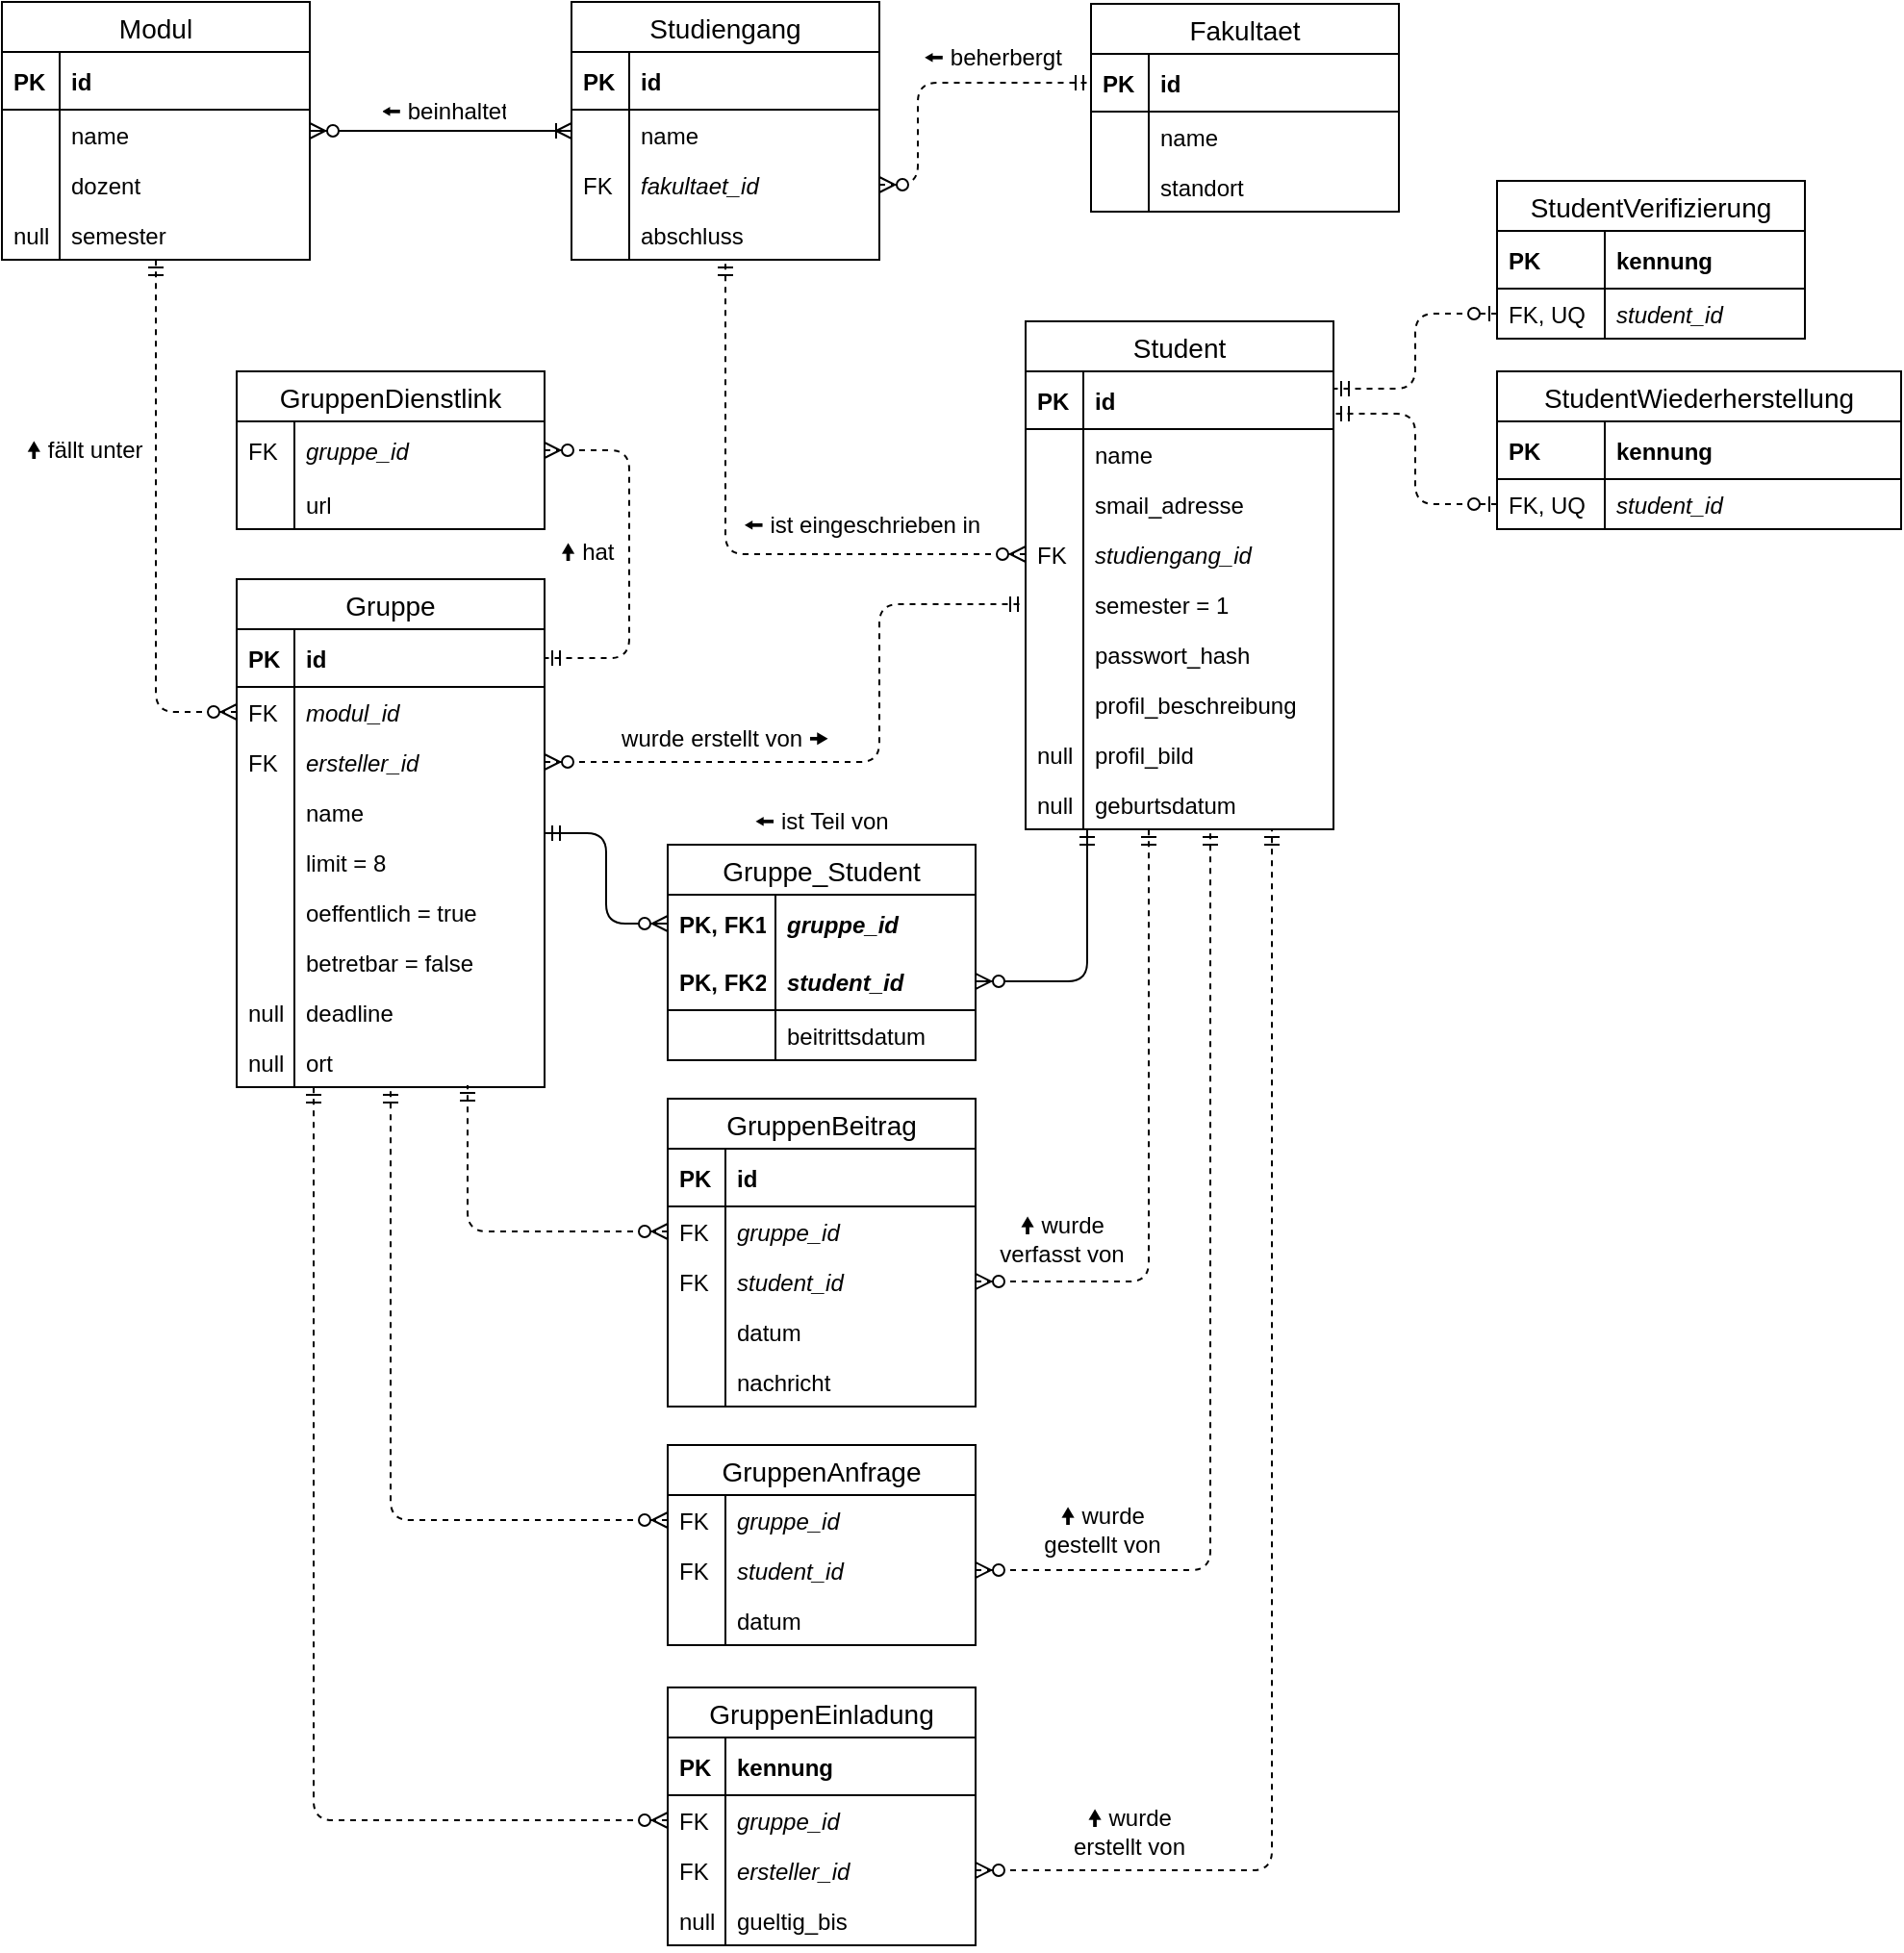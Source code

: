 <mxfile version="13.0.3" type="device" pages="2"><diagram id="RLOoCkEmfC1kCt_ERs4h" name="ERD"><mxGraphModel dx="669" dy="856" grid="1" gridSize="10" guides="1" tooltips="1" connect="1" arrows="1" fold="1" page="1" pageScale="1" pageWidth="1169" pageHeight="1654" math="0" shadow="0"><root><mxCell id="0"/><mxCell id="1" parent="0"/><mxCell id="q0ngvxd6lDWXGjiL8JKx-23" style="edgeStyle=orthogonalEdgeStyle;rounded=1;orthogonalLoop=1;jettySize=auto;html=1;startArrow=ERzeroToMany;startFill=1;endArrow=ERmandOne;endFill=0;exitX=1;exitY=0.5;exitDx=0;exitDy=0;dashed=1;entryX=0;entryY=0.5;entryDx=0;entryDy=0;" parent="1" source="q0ngvxd6lDWXGjiL8JKx-17" target="q0ngvxd6lDWXGjiL8JKx-2" edge="1"><mxGeometry relative="1" as="geometry"><Array as="points"><mxPoint x="540" y="299"/><mxPoint x="540" y="246"/></Array></mxGeometry></mxCell><mxCell id="CZWm_Kjjg1r7m4dwWxef-43" style="edgeStyle=orthogonalEdgeStyle;rounded=1;orthogonalLoop=1;jettySize=auto;html=1;startArrow=ERzeroToMany;startFill=1;endArrow=ERmandOne;endFill=0;exitX=0;exitY=0.5;exitDx=0;exitDy=0;dashed=1;" parent="1" source="CZWm_Kjjg1r7m4dwWxef-39" target="q0ngvxd6lDWXGjiL8JKx-12" edge="1"><mxGeometry relative="1" as="geometry"/></mxCell><mxCell id="CZWm_Kjjg1r7m4dwWxef-62" style="edgeStyle=orthogonalEdgeStyle;rounded=1;orthogonalLoop=1;jettySize=auto;html=1;startArrow=ERzeroToOne;startFill=1;endArrow=ERmandOne;endFill=0;strokeColor=#000000;exitX=0;exitY=0.5;exitDx=0;exitDy=0;entryX=1;entryY=0.3;entryDx=0;entryDy=0;entryPerimeter=0;dashed=1;" parent="1" source="CZWm_Kjjg1r7m4dwWxef-87" target="CZWm_Kjjg1r7m4dwWxef-25" edge="1"><mxGeometry relative="1" as="geometry"><mxPoint x="676" y="724" as="sourcePoint"/></mxGeometry></mxCell><mxCell id="QtLXU1wTtizaAyf6Qufu-1" style="edgeStyle=orthogonalEdgeStyle;rounded=1;orthogonalLoop=1;jettySize=auto;html=1;startArrow=ERzeroToMany;startFill=1;endArrow=ERoneToMany;endFill=0;strokeColor=#000000;" parent="1" source="CZWm_Kjjg1r7m4dwWxef-1" target="q0ngvxd6lDWXGjiL8JKx-12" edge="1"><mxGeometry relative="1" as="geometry"><mxPoint x="250" y="220" as="targetPoint"/></mxGeometry></mxCell><mxCell id="CZWm_Kjjg1r7m4dwWxef-117" style="edgeStyle=orthogonalEdgeStyle;rounded=1;orthogonalLoop=1;jettySize=auto;html=1;startArrow=ERzeroToMany;startFill=1;endArrow=ERmandOne;endFill=0;strokeColor=#000000;exitX=0;exitY=0.5;exitDx=0;exitDy=0;dashed=1;" parent="1" source="CZWm_Kjjg1r7m4dwWxef-113" target="CZWm_Kjjg1r7m4dwWxef-1" edge="1"><mxGeometry relative="1" as="geometry"/></mxCell><mxCell id="CZWm_Kjjg1r7m4dwWxef-118" style="rounded=1;orthogonalLoop=1;jettySize=auto;html=1;startArrow=ERzeroToMany;startFill=1;endArrow=ERmandOne;endFill=0;strokeColor=#000000;edgeStyle=orthogonalEdgeStyle;entryX=0;entryY=0.5;entryDx=0;entryDy=0;dashed=1;" parent="1" source="CZWm_Kjjg1r7m4dwWxef-115" target="CZWm_Kjjg1r7m4dwWxef-41" edge="1"><mxGeometry relative="1" as="geometry"><mxPoint x="586" y="479" as="targetPoint"/><Array as="points"><mxPoint x="520" y="599"/><mxPoint x="520" y="517"/></Array></mxGeometry></mxCell><mxCell id="CZWm_Kjjg1r7m4dwWxef-120" style="edgeStyle=orthogonalEdgeStyle;rounded=1;orthogonalLoop=1;jettySize=auto;html=1;entryX=1;entryY=0.733;entryDx=0;entryDy=0;startArrow=ERzeroToOne;startFill=1;endArrow=ERmandOne;endFill=0;strokeColor=#000000;entryPerimeter=0;exitX=0;exitY=0.5;exitDx=0;exitDy=0;dashed=1;" parent="1" source="CZWm_Kjjg1r7m4dwWxef-92" target="CZWm_Kjjg1r7m4dwWxef-25" edge="1"><mxGeometry relative="1" as="geometry"/></mxCell><mxCell id="CZWm_Kjjg1r7m4dwWxef-96" value="Gruppe" style="swimlane;fontStyle=0;childLayout=stackLayout;horizontal=1;startSize=26;horizontalStack=0;resizeParent=1;resizeParentMax=0;resizeLast=0;collapsible=1;marginBottom=0;align=center;fontSize=14;" parent="1" vertex="1"><mxGeometry x="186" y="504" width="160" height="264" as="geometry"/></mxCell><mxCell id="CZWm_Kjjg1r7m4dwWxef-97" value="id" style="shape=partialRectangle;top=0;left=0;right=0;bottom=1;align=left;verticalAlign=middle;fillColor=none;spacingLeft=34;spacingRight=4;overflow=hidden;rotatable=0;points=[[0,0.5],[1,0.5]];portConstraint=eastwest;dropTarget=0;fontStyle=1;fontSize=12;" parent="CZWm_Kjjg1r7m4dwWxef-96" vertex="1"><mxGeometry y="26" width="160" height="30" as="geometry"/></mxCell><mxCell id="CZWm_Kjjg1r7m4dwWxef-98" value="PK" style="shape=partialRectangle;top=0;left=0;bottom=0;fillColor=none;align=left;verticalAlign=middle;spacingLeft=4;spacingRight=4;overflow=hidden;rotatable=0;points=[];portConstraint=eastwest;part=1;fontSize=12;fontStyle=1" parent="CZWm_Kjjg1r7m4dwWxef-97" vertex="1" connectable="0"><mxGeometry width="30" height="30" as="geometry"/></mxCell><mxCell id="CZWm_Kjjg1r7m4dwWxef-113" value="modul_id" style="shape=partialRectangle;top=0;left=0;right=0;bottom=0;align=left;verticalAlign=top;fillColor=none;spacingLeft=34;spacingRight=4;overflow=hidden;rotatable=0;points=[[0,0.5],[1,0.5]];portConstraint=eastwest;dropTarget=0;fontSize=12;fontStyle=2" parent="CZWm_Kjjg1r7m4dwWxef-96" vertex="1"><mxGeometry y="56" width="160" height="26" as="geometry"/></mxCell><mxCell id="CZWm_Kjjg1r7m4dwWxef-114" value="FK" style="shape=partialRectangle;top=0;left=0;bottom=0;fillColor=none;align=left;verticalAlign=top;spacingLeft=4;spacingRight=4;overflow=hidden;rotatable=0;points=[];portConstraint=eastwest;part=1;fontSize=12;" parent="CZWm_Kjjg1r7m4dwWxef-113" vertex="1" connectable="0"><mxGeometry width="30" height="26" as="geometry"/></mxCell><mxCell id="CZWm_Kjjg1r7m4dwWxef-115" value="ersteller_id" style="shape=partialRectangle;top=0;left=0;right=0;bottom=0;align=left;verticalAlign=top;fillColor=none;spacingLeft=34;spacingRight=4;overflow=hidden;rotatable=0;points=[[0,0.5],[1,0.5]];portConstraint=eastwest;dropTarget=0;fontSize=12;fontStyle=2" parent="CZWm_Kjjg1r7m4dwWxef-96" vertex="1"><mxGeometry y="82" width="160" height="26" as="geometry"/></mxCell><mxCell id="CZWm_Kjjg1r7m4dwWxef-116" value="FK" style="shape=partialRectangle;top=0;left=0;bottom=0;fillColor=none;align=left;verticalAlign=top;spacingLeft=4;spacingRight=4;overflow=hidden;rotatable=0;points=[];portConstraint=eastwest;part=1;fontSize=12;" parent="CZWm_Kjjg1r7m4dwWxef-115" vertex="1" connectable="0"><mxGeometry width="30" height="26" as="geometry"/></mxCell><mxCell id="CZWm_Kjjg1r7m4dwWxef-99" value="name" style="shape=partialRectangle;top=0;left=0;right=0;bottom=0;align=left;verticalAlign=top;fillColor=none;spacingLeft=34;spacingRight=4;overflow=hidden;rotatable=0;points=[[0,0.5],[1,0.5]];portConstraint=eastwest;dropTarget=0;fontSize=12;" parent="CZWm_Kjjg1r7m4dwWxef-96" vertex="1"><mxGeometry y="108" width="160" height="26" as="geometry"/></mxCell><mxCell id="CZWm_Kjjg1r7m4dwWxef-100" value="" style="shape=partialRectangle;top=0;left=0;bottom=0;fillColor=none;align=left;verticalAlign=top;spacingLeft=4;spacingRight=4;overflow=hidden;rotatable=0;points=[];portConstraint=eastwest;part=1;fontSize=12;" parent="CZWm_Kjjg1r7m4dwWxef-99" vertex="1" connectable="0"><mxGeometry width="30" height="26" as="geometry"/></mxCell><mxCell id="CZWm_Kjjg1r7m4dwWxef-101" value="limit = 8" style="shape=partialRectangle;top=0;left=0;right=0;bottom=0;align=left;verticalAlign=top;fillColor=none;spacingLeft=34;spacingRight=4;overflow=hidden;rotatable=0;points=[[0,0.5],[1,0.5]];portConstraint=eastwest;dropTarget=0;fontSize=12;" parent="CZWm_Kjjg1r7m4dwWxef-96" vertex="1"><mxGeometry y="134" width="160" height="26" as="geometry"/></mxCell><mxCell id="CZWm_Kjjg1r7m4dwWxef-102" value="" style="shape=partialRectangle;top=0;left=0;bottom=0;fillColor=none;align=left;verticalAlign=top;spacingLeft=4;spacingRight=4;overflow=hidden;rotatable=0;points=[];portConstraint=eastwest;part=1;fontSize=12;" parent="CZWm_Kjjg1r7m4dwWxef-101" vertex="1" connectable="0"><mxGeometry width="30" height="26" as="geometry"/></mxCell><mxCell id="CZWm_Kjjg1r7m4dwWxef-103" value="oeffentlich = true" style="shape=partialRectangle;top=0;left=0;right=0;bottom=0;align=left;verticalAlign=top;fillColor=none;spacingLeft=34;spacingRight=4;overflow=hidden;rotatable=0;points=[[0,0.5],[1,0.5]];portConstraint=eastwest;dropTarget=0;fontSize=12;" parent="CZWm_Kjjg1r7m4dwWxef-96" vertex="1"><mxGeometry y="160" width="160" height="26" as="geometry"/></mxCell><mxCell id="CZWm_Kjjg1r7m4dwWxef-104" value="" style="shape=partialRectangle;top=0;left=0;bottom=0;fillColor=none;align=left;verticalAlign=top;spacingLeft=4;spacingRight=4;overflow=hidden;rotatable=0;points=[];portConstraint=eastwest;part=1;fontSize=12;" parent="CZWm_Kjjg1r7m4dwWxef-103" vertex="1" connectable="0"><mxGeometry width="30" height="26" as="geometry"/></mxCell><mxCell id="CZWm_Kjjg1r7m4dwWxef-107" value="betretbar = false" style="shape=partialRectangle;top=0;left=0;right=0;bottom=0;align=left;verticalAlign=top;fillColor=none;spacingLeft=34;spacingRight=4;overflow=hidden;rotatable=0;points=[[0,0.5],[1,0.5]];portConstraint=eastwest;dropTarget=0;fontSize=12;" parent="CZWm_Kjjg1r7m4dwWxef-96" vertex="1"><mxGeometry y="186" width="160" height="26" as="geometry"/></mxCell><mxCell id="CZWm_Kjjg1r7m4dwWxef-108" value="" style="shape=partialRectangle;top=0;left=0;bottom=0;fillColor=none;align=left;verticalAlign=top;spacingLeft=4;spacingRight=4;overflow=hidden;rotatable=0;points=[];portConstraint=eastwest;part=1;fontSize=12;" parent="CZWm_Kjjg1r7m4dwWxef-107" vertex="1" connectable="0"><mxGeometry width="30" height="26" as="geometry"/></mxCell><mxCell id="CZWm_Kjjg1r7m4dwWxef-109" value="deadline" style="shape=partialRectangle;top=0;left=0;right=0;bottom=0;align=left;verticalAlign=top;fillColor=none;spacingLeft=34;spacingRight=4;overflow=hidden;rotatable=0;points=[[0,0.5],[1,0.5]];portConstraint=eastwest;dropTarget=0;fontSize=12;" parent="CZWm_Kjjg1r7m4dwWxef-96" vertex="1"><mxGeometry y="212" width="160" height="26" as="geometry"/></mxCell><mxCell id="CZWm_Kjjg1r7m4dwWxef-110" value="null" style="shape=partialRectangle;top=0;left=0;bottom=0;fillColor=none;align=left;verticalAlign=top;spacingLeft=4;spacingRight=4;overflow=hidden;rotatable=0;points=[];portConstraint=eastwest;part=1;fontSize=12;" parent="CZWm_Kjjg1r7m4dwWxef-109" vertex="1" connectable="0"><mxGeometry width="30" height="26" as="geometry"/></mxCell><mxCell id="CZWm_Kjjg1r7m4dwWxef-111" value="ort" style="shape=partialRectangle;top=0;left=0;right=0;bottom=0;align=left;verticalAlign=top;fillColor=none;spacingLeft=34;spacingRight=4;overflow=hidden;rotatable=0;points=[[0,0.5],[1,0.5]];portConstraint=eastwest;dropTarget=0;fontSize=12;" parent="CZWm_Kjjg1r7m4dwWxef-96" vertex="1"><mxGeometry y="238" width="160" height="26" as="geometry"/></mxCell><mxCell id="CZWm_Kjjg1r7m4dwWxef-112" value="null" style="shape=partialRectangle;top=0;left=0;bottom=0;fillColor=none;align=left;verticalAlign=top;spacingLeft=4;spacingRight=4;overflow=hidden;rotatable=0;points=[];portConstraint=eastwest;part=1;fontSize=12;" parent="CZWm_Kjjg1r7m4dwWxef-111" vertex="1" connectable="0"><mxGeometry width="30" height="26" as="geometry"/></mxCell><mxCell id="CZWm_Kjjg1r7m4dwWxef-139" style="edgeStyle=orthogonalEdgeStyle;rounded=1;orthogonalLoop=1;jettySize=auto;html=1;entryX=1;entryY=0.5;entryDx=0;entryDy=0;startArrow=ERzeroToMany;startFill=1;endArrow=ERmandOne;endFill=0;strokeColor=#000000;exitX=1;exitY=0.5;exitDx=0;exitDy=0;dashed=1;" parent="1" source="QtLXU1wTtizaAyf6Qufu-16" target="CZWm_Kjjg1r7m4dwWxef-97" edge="1"><mxGeometry relative="1" as="geometry"><mxPoint x="346" y="425" as="sourcePoint"/><Array as="points"><mxPoint x="390" y="437"/><mxPoint x="390" y="545"/></Array></mxGeometry></mxCell><mxCell id="CZWm_Kjjg1r7m4dwWxef-154" style="edgeStyle=orthogonalEdgeStyle;rounded=1;orthogonalLoop=1;jettySize=auto;html=1;startArrow=ERzeroToMany;startFill=1;endArrow=ERmandOne;endFill=0;strokeColor=#000000;entryX=0.4;entryY=1;entryDx=0;entryDy=0;entryPerimeter=0;exitX=1;exitY=0.5;exitDx=0;exitDy=0;dashed=1;" parent="1" source="CZWm_Kjjg1r7m4dwWxef-145" target="CZWm_Kjjg1r7m4dwWxef-94" edge="1"><mxGeometry relative="1" as="geometry"/></mxCell><mxCell id="CZWm_Kjjg1r7m4dwWxef-153" style="edgeStyle=orthogonalEdgeStyle;rounded=1;orthogonalLoop=1;jettySize=auto;html=1;startArrow=ERzeroToMany;startFill=1;endArrow=ERmandOne;endFill=0;strokeColor=#000000;exitX=0;exitY=0.5;exitDx=0;exitDy=0;entryX=0.75;entryY=0.962;entryDx=0;entryDy=0;entryPerimeter=0;dashed=1;" parent="1" source="CZWm_Kjjg1r7m4dwWxef-143" target="CZWm_Kjjg1r7m4dwWxef-111" edge="1"><mxGeometry relative="1" as="geometry"/></mxCell><mxCell id="CZWm_Kjjg1r7m4dwWxef-166" style="edgeStyle=orthogonalEdgeStyle;rounded=1;orthogonalLoop=1;jettySize=auto;html=1;startArrow=ERzeroToMany;startFill=1;endArrow=ERmandOne;endFill=0;strokeColor=#000000;entryX=0.2;entryY=1;entryDx=0;entryDy=0;entryPerimeter=0;exitX=1;exitY=0.5;exitDx=0;exitDy=0;" parent="1" source="QtLXU1wTtizaAyf6Qufu-11" target="CZWm_Kjjg1r7m4dwWxef-94" edge="1"><mxGeometry relative="1" as="geometry"/></mxCell><mxCell id="CZWm_Kjjg1r7m4dwWxef-199" style="edgeStyle=orthogonalEdgeStyle;rounded=1;orthogonalLoop=1;jettySize=auto;html=1;startArrow=ERzeroToMany;startFill=1;endArrow=ERmandOne;endFill=0;strokeColor=#000000;exitX=0;exitY=0.5;exitDx=0;exitDy=0;" parent="1" source="QtLXU1wTtizaAyf6Qufu-9" target="CZWm_Kjjg1r7m4dwWxef-96" edge="1"><mxGeometry relative="1" as="geometry"/></mxCell><mxCell id="CZWm_Kjjg1r7m4dwWxef-175" style="edgeStyle=orthogonalEdgeStyle;rounded=1;orthogonalLoop=1;jettySize=auto;html=1;startArrow=ERzeroToMany;startFill=1;endArrow=ERmandOne;endFill=0;strokeColor=#000000;exitX=0;exitY=0.5;exitDx=0;exitDy=0;entryX=0.5;entryY=1;entryDx=0;entryDy=0;entryPerimeter=0;dashed=1;" parent="1" source="CZWm_Kjjg1r7m4dwWxef-169" target="CZWm_Kjjg1r7m4dwWxef-111" edge="1"><mxGeometry relative="1" as="geometry"><mxPoint x="436" y="833" as="sourcePoint"/><mxPoint x="302.08" y="778" as="targetPoint"/></mxGeometry></mxCell><mxCell id="CZWm_Kjjg1r7m4dwWxef-176" style="edgeStyle=orthogonalEdgeStyle;rounded=1;orthogonalLoop=1;jettySize=auto;html=1;startArrow=ERzeroToMany;startFill=1;endArrow=ERmandOne;endFill=0;strokeColor=#000000;entryX=0.6;entryY=1;entryDx=0;entryDy=0;entryPerimeter=0;exitX=1;exitY=0.5;exitDx=0;exitDy=0;dashed=1;" parent="1" source="CZWm_Kjjg1r7m4dwWxef-171" target="CZWm_Kjjg1r7m4dwWxef-94" edge="1"><mxGeometry relative="1" as="geometry"><mxPoint x="596" y="859" as="sourcePoint"/><mxPoint x="686" y="538" as="targetPoint"/></mxGeometry></mxCell><mxCell id="CZWm_Kjjg1r7m4dwWxef-198" style="edgeStyle=orthogonalEdgeStyle;rounded=1;orthogonalLoop=1;jettySize=auto;html=1;startArrow=ERzeroToMany;startFill=1;endArrow=ERmandOne;endFill=0;strokeColor=#000000;entryX=0.8;entryY=1;entryDx=0;entryDy=0;entryPerimeter=0;dashed=1;exitX=1;exitY=0.5;exitDx=0;exitDy=0;" parent="1" source="A3N_dmrzNlg626EpN3l3-8" target="CZWm_Kjjg1r7m4dwWxef-94" edge="1"><mxGeometry relative="1" as="geometry"/></mxCell><mxCell id="CZWm_Kjjg1r7m4dwWxef-197" style="edgeStyle=orthogonalEdgeStyle;rounded=1;orthogonalLoop=1;jettySize=auto;html=1;startArrow=ERzeroToMany;startFill=1;endArrow=ERmandOne;endFill=0;strokeColor=#000000;exitX=0;exitY=0.5;exitDx=0;exitDy=0;entryX=0.25;entryY=1;entryDx=0;entryDy=0;entryPerimeter=0;dashed=1;" parent="1" source="A3N_dmrzNlg626EpN3l3-4" target="CZWm_Kjjg1r7m4dwWxef-111" edge="1"><mxGeometry relative="1" as="geometry"><mxPoint x="356" y="1019" as="sourcePoint"/><mxPoint x="196" y="814" as="targetPoint"/></mxGeometry></mxCell><mxCell id="QtLXU1wTtizaAyf6Qufu-4" value="🠘 beinhaltet" style="text;strokeColor=none;fillColor=none;spacingLeft=4;spacingRight=4;overflow=hidden;rotatable=0;points=[[0,0.5],[1,0.5]];portConstraint=eastwest;fontSize=12;align=center;" parent="1" vertex="1"><mxGeometry x="257" y="247" width="74" height="26" as="geometry"/></mxCell><mxCell id="QtLXU1wTtizaAyf6Qufu-15" value="GruppenDienstlink" style="swimlane;fontStyle=0;childLayout=stackLayout;horizontal=1;startSize=26;horizontalStack=0;resizeParent=1;resizeParentMax=0;resizeLast=0;collapsible=1;marginBottom=0;align=center;fontSize=14;" parent="1" vertex="1"><mxGeometry x="186" y="396" width="160" height="82" as="geometry"/></mxCell><mxCell id="QtLXU1wTtizaAyf6Qufu-16" value="gruppe_id" style="shape=partialRectangle;top=0;left=0;right=0;bottom=1;align=left;verticalAlign=middle;fillColor=none;spacingLeft=34;spacingRight=4;overflow=hidden;rotatable=0;points=[[0,0.5],[1,0.5]];portConstraint=eastwest;dropTarget=0;fontStyle=2;fontSize=12;strokeColor=none;" parent="QtLXU1wTtizaAyf6Qufu-15" vertex="1"><mxGeometry y="26" width="160" height="30" as="geometry"/></mxCell><mxCell id="QtLXU1wTtizaAyf6Qufu-17" value="FK" style="shape=partialRectangle;top=0;left=0;bottom=0;fillColor=none;align=left;verticalAlign=middle;spacingLeft=4;spacingRight=4;overflow=hidden;rotatable=0;points=[];portConstraint=eastwest;part=1;fontSize=12;" parent="QtLXU1wTtizaAyf6Qufu-16" vertex="1" connectable="0"><mxGeometry width="30" height="30" as="geometry"/></mxCell><mxCell id="QtLXU1wTtizaAyf6Qufu-18" value="url" style="shape=partialRectangle;top=0;left=0;right=0;bottom=0;align=left;verticalAlign=top;fillColor=none;spacingLeft=34;spacingRight=4;overflow=hidden;rotatable=0;points=[[0,0.5],[1,0.5]];portConstraint=eastwest;dropTarget=0;fontSize=12;" parent="QtLXU1wTtizaAyf6Qufu-15" vertex="1"><mxGeometry y="56" width="160" height="26" as="geometry"/></mxCell><mxCell id="QtLXU1wTtizaAyf6Qufu-19" value="" style="shape=partialRectangle;top=0;left=0;bottom=0;fillColor=none;align=left;verticalAlign=top;spacingLeft=4;spacingRight=4;overflow=hidden;rotatable=0;points=[];portConstraint=eastwest;part=1;fontSize=12;" parent="QtLXU1wTtizaAyf6Qufu-18" vertex="1" connectable="0"><mxGeometry width="30" height="26" as="geometry"/></mxCell><mxCell id="CZWm_Kjjg1r7m4dwWxef-24" value="Student" style="swimlane;fontStyle=0;childLayout=stackLayout;horizontal=1;startSize=26;horizontalStack=0;resizeParent=1;resizeParentMax=0;resizeLast=0;collapsible=1;marginBottom=0;align=center;fontSize=14;" parent="1" vertex="1"><mxGeometry x="596" y="370" width="160" height="264" as="geometry"/></mxCell><mxCell id="CZWm_Kjjg1r7m4dwWxef-25" value="id" style="shape=partialRectangle;top=0;left=0;right=0;bottom=1;align=left;verticalAlign=middle;fillColor=none;spacingLeft=34;spacingRight=4;overflow=hidden;rotatable=0;points=[[0,0.5],[1,0.5]];portConstraint=eastwest;dropTarget=0;fontStyle=1;fontSize=12;" parent="CZWm_Kjjg1r7m4dwWxef-24" vertex="1"><mxGeometry y="26" width="160" height="30" as="geometry"/></mxCell><mxCell id="CZWm_Kjjg1r7m4dwWxef-26" value="PK" style="shape=partialRectangle;top=0;left=0;bottom=0;fillColor=none;align=left;verticalAlign=middle;spacingLeft=4;spacingRight=4;overflow=hidden;rotatable=0;points=[];portConstraint=eastwest;part=1;fontSize=12;fontStyle=1" parent="CZWm_Kjjg1r7m4dwWxef-25" vertex="1" connectable="0"><mxGeometry width="30" height="30" as="geometry"/></mxCell><mxCell id="CZWm_Kjjg1r7m4dwWxef-27" value="name" style="shape=partialRectangle;top=0;left=0;right=0;bottom=0;align=left;verticalAlign=top;fillColor=none;spacingLeft=34;spacingRight=4;overflow=hidden;rotatable=0;points=[[0,0.5],[1,0.5]];portConstraint=eastwest;dropTarget=0;fontSize=12;" parent="CZWm_Kjjg1r7m4dwWxef-24" vertex="1"><mxGeometry y="56" width="160" height="26" as="geometry"/></mxCell><mxCell id="CZWm_Kjjg1r7m4dwWxef-28" value="" style="shape=partialRectangle;top=0;left=0;bottom=0;fillColor=none;align=left;verticalAlign=top;spacingLeft=4;spacingRight=4;overflow=hidden;rotatable=0;points=[];portConstraint=eastwest;part=1;fontSize=12;" parent="CZWm_Kjjg1r7m4dwWxef-27" vertex="1" connectable="0"><mxGeometry width="30" height="26" as="geometry"/></mxCell><mxCell id="CZWm_Kjjg1r7m4dwWxef-29" value="smail_adresse" style="shape=partialRectangle;top=0;left=0;right=0;bottom=0;align=left;verticalAlign=top;fillColor=none;spacingLeft=34;spacingRight=4;overflow=hidden;rotatable=0;points=[[0,0.5],[1,0.5]];portConstraint=eastwest;dropTarget=0;fontSize=12;" parent="CZWm_Kjjg1r7m4dwWxef-24" vertex="1"><mxGeometry y="82" width="160" height="26" as="geometry"/></mxCell><mxCell id="CZWm_Kjjg1r7m4dwWxef-30" value="" style="shape=partialRectangle;top=0;left=0;bottom=0;fillColor=none;align=left;verticalAlign=top;spacingLeft=4;spacingRight=4;overflow=hidden;rotatable=0;points=[];portConstraint=eastwest;part=1;fontSize=12;" parent="CZWm_Kjjg1r7m4dwWxef-29" vertex="1" connectable="0"><mxGeometry width="30" height="26" as="geometry"/></mxCell><mxCell id="CZWm_Kjjg1r7m4dwWxef-39" value="studiengang_id" style="shape=partialRectangle;top=0;left=0;right=0;bottom=0;align=left;verticalAlign=top;fillColor=none;spacingLeft=34;spacingRight=4;overflow=hidden;rotatable=0;points=[[0,0.5],[1,0.5]];portConstraint=eastwest;dropTarget=0;fontSize=12;fontStyle=2" parent="CZWm_Kjjg1r7m4dwWxef-24" vertex="1"><mxGeometry y="108" width="160" height="26" as="geometry"/></mxCell><mxCell id="CZWm_Kjjg1r7m4dwWxef-40" value="FK" style="shape=partialRectangle;top=0;left=0;bottom=0;fillColor=none;align=left;verticalAlign=top;spacingLeft=4;spacingRight=4;overflow=hidden;rotatable=0;points=[];portConstraint=eastwest;part=1;fontSize=12;" parent="CZWm_Kjjg1r7m4dwWxef-39" vertex="1" connectable="0"><mxGeometry width="30" height="26" as="geometry"/></mxCell><mxCell id="CZWm_Kjjg1r7m4dwWxef-41" value="semester = 1" style="shape=partialRectangle;top=0;left=0;right=0;bottom=0;align=left;verticalAlign=top;fillColor=none;spacingLeft=34;spacingRight=4;overflow=hidden;rotatable=0;points=[[0,0.5],[1,0.5]];portConstraint=eastwest;dropTarget=0;fontSize=12;" parent="CZWm_Kjjg1r7m4dwWxef-24" vertex="1"><mxGeometry y="134" width="160" height="26" as="geometry"/></mxCell><mxCell id="CZWm_Kjjg1r7m4dwWxef-42" value="" style="shape=partialRectangle;top=0;left=0;bottom=0;fillColor=none;align=left;verticalAlign=top;spacingLeft=4;spacingRight=4;overflow=hidden;rotatable=0;points=[];portConstraint=eastwest;part=1;fontSize=12;" parent="CZWm_Kjjg1r7m4dwWxef-41" vertex="1" connectable="0"><mxGeometry width="30" height="26" as="geometry"/></mxCell><mxCell id="CZWm_Kjjg1r7m4dwWxef-31" value="passwort_hash" style="shape=partialRectangle;top=0;left=0;right=0;bottom=0;align=left;verticalAlign=top;fillColor=none;spacingLeft=34;spacingRight=4;overflow=hidden;rotatable=0;points=[[0,0.5],[1,0.5]];portConstraint=eastwest;dropTarget=0;fontSize=12;" parent="CZWm_Kjjg1r7m4dwWxef-24" vertex="1"><mxGeometry y="160" width="160" height="26" as="geometry"/></mxCell><mxCell id="CZWm_Kjjg1r7m4dwWxef-32" value="" style="shape=partialRectangle;top=0;left=0;bottom=0;fillColor=none;align=left;verticalAlign=top;spacingLeft=4;spacingRight=4;overflow=hidden;rotatable=0;points=[];portConstraint=eastwest;part=1;fontSize=12;" parent="CZWm_Kjjg1r7m4dwWxef-31" vertex="1" connectable="0"><mxGeometry width="30" height="26" as="geometry"/></mxCell><mxCell id="CZWm_Kjjg1r7m4dwWxef-37" value="profil_beschreibung" style="shape=partialRectangle;top=0;left=0;right=0;bottom=0;align=left;verticalAlign=top;fillColor=none;spacingLeft=34;spacingRight=4;overflow=hidden;rotatable=0;points=[[0,0.5],[1,0.5]];portConstraint=eastwest;dropTarget=0;fontSize=12;" parent="CZWm_Kjjg1r7m4dwWxef-24" vertex="1"><mxGeometry y="186" width="160" height="26" as="geometry"/></mxCell><mxCell id="CZWm_Kjjg1r7m4dwWxef-38" value="" style="shape=partialRectangle;top=0;left=0;bottom=0;fillColor=none;align=left;verticalAlign=top;spacingLeft=4;spacingRight=4;overflow=hidden;rotatable=0;points=[];portConstraint=eastwest;part=1;fontSize=12;" parent="CZWm_Kjjg1r7m4dwWxef-37" vertex="1" connectable="0"><mxGeometry width="30" height="26" as="geometry"/></mxCell><mxCell id="CZWm_Kjjg1r7m4dwWxef-35" value="profil_bild" style="shape=partialRectangle;top=0;left=0;right=0;bottom=0;align=left;verticalAlign=top;fillColor=none;spacingLeft=34;spacingRight=4;overflow=hidden;rotatable=0;points=[[0,0.5],[1,0.5]];portConstraint=eastwest;dropTarget=0;fontSize=12;" parent="CZWm_Kjjg1r7m4dwWxef-24" vertex="1"><mxGeometry y="212" width="160" height="26" as="geometry"/></mxCell><mxCell id="CZWm_Kjjg1r7m4dwWxef-36" value="null" style="shape=partialRectangle;top=0;left=0;bottom=0;fillColor=none;align=left;verticalAlign=top;spacingLeft=4;spacingRight=4;overflow=hidden;rotatable=0;points=[];portConstraint=eastwest;part=1;fontSize=12;" parent="CZWm_Kjjg1r7m4dwWxef-35" vertex="1" connectable="0"><mxGeometry width="30" height="26" as="geometry"/></mxCell><mxCell id="CZWm_Kjjg1r7m4dwWxef-94" value="geburtsdatum" style="shape=partialRectangle;top=0;left=0;right=0;bottom=0;align=left;verticalAlign=top;fillColor=none;spacingLeft=34;spacingRight=4;overflow=hidden;rotatable=0;points=[[0,0.5],[1,0.5]];portConstraint=eastwest;dropTarget=0;fontSize=12;" parent="CZWm_Kjjg1r7m4dwWxef-24" vertex="1"><mxGeometry y="238" width="160" height="26" as="geometry"/></mxCell><mxCell id="CZWm_Kjjg1r7m4dwWxef-95" value="null" style="shape=partialRectangle;top=0;left=0;bottom=0;fillColor=none;align=left;verticalAlign=top;spacingLeft=4;spacingRight=4;overflow=hidden;rotatable=0;points=[];portConstraint=eastwest;part=1;fontSize=12;" parent="CZWm_Kjjg1r7m4dwWxef-94" vertex="1" connectable="0"><mxGeometry width="30" height="26" as="geometry"/></mxCell><mxCell id="CZWm_Kjjg1r7m4dwWxef-140" value="GruppenBeitrag" style="swimlane;fontStyle=0;childLayout=stackLayout;horizontal=1;startSize=26;horizontalStack=0;resizeParent=1;resizeParentMax=0;resizeLast=0;collapsible=1;marginBottom=0;align=center;fontSize=14;" parent="1" vertex="1"><mxGeometry x="410" y="774" width="160" height="160" as="geometry"/></mxCell><mxCell id="CZWm_Kjjg1r7m4dwWxef-141" value="id" style="shape=partialRectangle;top=0;left=0;right=0;bottom=1;align=left;verticalAlign=middle;fillColor=none;spacingLeft=34;spacingRight=4;overflow=hidden;rotatable=0;points=[[0,0.5],[1,0.5]];portConstraint=eastwest;dropTarget=0;fontStyle=1;fontSize=12;" parent="CZWm_Kjjg1r7m4dwWxef-140" vertex="1"><mxGeometry y="26" width="160" height="30" as="geometry"/></mxCell><mxCell id="CZWm_Kjjg1r7m4dwWxef-142" value="PK" style="shape=partialRectangle;top=0;left=0;bottom=0;fillColor=none;align=left;verticalAlign=middle;spacingLeft=4;spacingRight=4;overflow=hidden;rotatable=0;points=[];portConstraint=eastwest;part=1;fontSize=12;fontStyle=1" parent="CZWm_Kjjg1r7m4dwWxef-141" vertex="1" connectable="0"><mxGeometry width="30" height="30" as="geometry"/></mxCell><mxCell id="CZWm_Kjjg1r7m4dwWxef-143" value="gruppe_id" style="shape=partialRectangle;top=0;left=0;right=0;bottom=0;align=left;verticalAlign=top;fillColor=none;spacingLeft=34;spacingRight=4;overflow=hidden;rotatable=0;points=[[0,0.5],[1,0.5]];portConstraint=eastwest;dropTarget=0;fontSize=12;fontStyle=2" parent="CZWm_Kjjg1r7m4dwWxef-140" vertex="1"><mxGeometry y="56" width="160" height="26" as="geometry"/></mxCell><mxCell id="CZWm_Kjjg1r7m4dwWxef-144" value="FK" style="shape=partialRectangle;top=0;left=0;bottom=0;fillColor=none;align=left;verticalAlign=top;spacingLeft=4;spacingRight=4;overflow=hidden;rotatable=0;points=[];portConstraint=eastwest;part=1;fontSize=12;" parent="CZWm_Kjjg1r7m4dwWxef-143" vertex="1" connectable="0"><mxGeometry width="30" height="26" as="geometry"/></mxCell><mxCell id="CZWm_Kjjg1r7m4dwWxef-145" value="student_id" style="shape=partialRectangle;top=0;left=0;right=0;bottom=0;align=left;verticalAlign=top;fillColor=none;spacingLeft=34;spacingRight=4;overflow=hidden;rotatable=0;points=[[0,0.5],[1,0.5]];portConstraint=eastwest;dropTarget=0;fontSize=12;fontStyle=2" parent="CZWm_Kjjg1r7m4dwWxef-140" vertex="1"><mxGeometry y="82" width="160" height="26" as="geometry"/></mxCell><mxCell id="CZWm_Kjjg1r7m4dwWxef-146" value="FK" style="shape=partialRectangle;top=0;left=0;bottom=0;fillColor=none;align=left;verticalAlign=top;spacingLeft=4;spacingRight=4;overflow=hidden;rotatable=0;points=[];portConstraint=eastwest;part=1;fontSize=12;" parent="CZWm_Kjjg1r7m4dwWxef-145" vertex="1" connectable="0"><mxGeometry width="30" height="26" as="geometry"/></mxCell><mxCell id="CZWm_Kjjg1r7m4dwWxef-147" value="datum" style="shape=partialRectangle;top=0;left=0;right=0;bottom=0;align=left;verticalAlign=top;fillColor=none;spacingLeft=34;spacingRight=4;overflow=hidden;rotatable=0;points=[[0,0.5],[1,0.5]];portConstraint=eastwest;dropTarget=0;fontSize=12;" parent="CZWm_Kjjg1r7m4dwWxef-140" vertex="1"><mxGeometry y="108" width="160" height="26" as="geometry"/></mxCell><mxCell id="CZWm_Kjjg1r7m4dwWxef-148" value="" style="shape=partialRectangle;top=0;left=0;bottom=0;fillColor=none;align=left;verticalAlign=top;spacingLeft=4;spacingRight=4;overflow=hidden;rotatable=0;points=[];portConstraint=eastwest;part=1;fontSize=12;" parent="CZWm_Kjjg1r7m4dwWxef-147" vertex="1" connectable="0"><mxGeometry width="30" height="26" as="geometry"/></mxCell><mxCell id="CZWm_Kjjg1r7m4dwWxef-151" value="nachricht" style="shape=partialRectangle;top=0;left=0;right=0;bottom=0;align=left;verticalAlign=top;fillColor=none;spacingLeft=34;spacingRight=4;overflow=hidden;rotatable=0;points=[[0,0.5],[1,0.5]];portConstraint=eastwest;dropTarget=0;fontSize=12;" parent="CZWm_Kjjg1r7m4dwWxef-140" vertex="1"><mxGeometry y="134" width="160" height="26" as="geometry"/></mxCell><mxCell id="CZWm_Kjjg1r7m4dwWxef-152" value="" style="shape=partialRectangle;top=0;left=0;bottom=0;fillColor=none;align=left;verticalAlign=top;spacingLeft=4;spacingRight=4;overflow=hidden;rotatable=0;points=[];portConstraint=eastwest;part=1;fontSize=12;" parent="CZWm_Kjjg1r7m4dwWxef-151" vertex="1" connectable="0"><mxGeometry width="30" height="26" as="geometry"/></mxCell><mxCell id="CZWm_Kjjg1r7m4dwWxef-168" value="GruppenAnfrage" style="swimlane;fontStyle=0;childLayout=stackLayout;horizontal=1;startSize=26;horizontalStack=0;resizeParent=1;resizeParentMax=0;resizeLast=0;collapsible=1;marginBottom=0;align=center;fontSize=14;" parent="1" vertex="1"><mxGeometry x="410" y="954" width="160" height="104" as="geometry"/></mxCell><mxCell id="CZWm_Kjjg1r7m4dwWxef-169" value="gruppe_id" style="shape=partialRectangle;top=0;left=0;right=0;bottom=0;align=left;verticalAlign=top;fillColor=none;spacingLeft=34;spacingRight=4;overflow=hidden;rotatable=0;points=[[0,0.5],[1,0.5]];portConstraint=eastwest;dropTarget=0;fontSize=12;fontStyle=2" parent="CZWm_Kjjg1r7m4dwWxef-168" vertex="1"><mxGeometry y="26" width="160" height="26" as="geometry"/></mxCell><mxCell id="CZWm_Kjjg1r7m4dwWxef-170" value="FK" style="shape=partialRectangle;top=0;left=0;bottom=0;fillColor=none;align=left;verticalAlign=top;spacingLeft=4;spacingRight=4;overflow=hidden;rotatable=0;points=[];portConstraint=eastwest;part=1;fontSize=12;" parent="CZWm_Kjjg1r7m4dwWxef-169" vertex="1" connectable="0"><mxGeometry width="30" height="26" as="geometry"/></mxCell><mxCell id="CZWm_Kjjg1r7m4dwWxef-171" value="student_id" style="shape=partialRectangle;top=0;left=0;right=0;bottom=0;align=left;verticalAlign=top;fillColor=none;spacingLeft=34;spacingRight=4;overflow=hidden;rotatable=0;points=[[0,0.5],[1,0.5]];portConstraint=eastwest;dropTarget=0;fontSize=12;fontStyle=2" parent="CZWm_Kjjg1r7m4dwWxef-168" vertex="1"><mxGeometry y="52" width="160" height="26" as="geometry"/></mxCell><mxCell id="CZWm_Kjjg1r7m4dwWxef-172" value="FK" style="shape=partialRectangle;top=0;left=0;bottom=0;fillColor=none;align=left;verticalAlign=top;spacingLeft=4;spacingRight=4;overflow=hidden;rotatable=0;points=[];portConstraint=eastwest;part=1;fontSize=12;" parent="CZWm_Kjjg1r7m4dwWxef-171" vertex="1" connectable="0"><mxGeometry width="30" height="26" as="geometry"/></mxCell><mxCell id="CZWm_Kjjg1r7m4dwWxef-173" value="datum" style="shape=partialRectangle;top=0;left=0;right=0;bottom=0;align=left;verticalAlign=top;fillColor=none;spacingLeft=34;spacingRight=4;overflow=hidden;rotatable=0;points=[[0,0.5],[1,0.5]];portConstraint=eastwest;dropTarget=0;fontSize=12;" parent="CZWm_Kjjg1r7m4dwWxef-168" vertex="1"><mxGeometry y="78" width="160" height="26" as="geometry"/></mxCell><mxCell id="CZWm_Kjjg1r7m4dwWxef-174" value="" style="shape=partialRectangle;top=0;left=0;bottom=0;fillColor=none;align=left;verticalAlign=top;spacingLeft=4;spacingRight=4;overflow=hidden;rotatable=0;points=[];portConstraint=eastwest;part=1;fontSize=12;" parent="CZWm_Kjjg1r7m4dwWxef-173" vertex="1" connectable="0"><mxGeometry width="30" height="26" as="geometry"/></mxCell><mxCell id="QtLXU1wTtizaAyf6Qufu-8" value="Gruppe_Student" style="swimlane;fontStyle=0;childLayout=stackLayout;horizontal=1;startSize=26;horizontalStack=0;resizeParent=1;resizeParentMax=0;resizeLast=0;collapsible=1;marginBottom=0;align=center;fontSize=14;" parent="1" vertex="1"><mxGeometry x="410" y="642" width="160" height="112" as="geometry"/></mxCell><mxCell id="QtLXU1wTtizaAyf6Qufu-9" value="gruppe_id" style="shape=partialRectangle;top=0;left=0;right=0;bottom=0;align=left;verticalAlign=middle;fillColor=none;spacingLeft=60;spacingRight=4;overflow=hidden;rotatable=0;points=[[0,0.5],[1,0.5]];portConstraint=eastwest;dropTarget=0;fontStyle=3;fontSize=12;" parent="QtLXU1wTtizaAyf6Qufu-8" vertex="1"><mxGeometry y="26" width="160" height="30" as="geometry"/></mxCell><mxCell id="QtLXU1wTtizaAyf6Qufu-10" value="PK, FK1" style="shape=partialRectangle;fontStyle=1;top=0;left=0;bottom=0;fillColor=none;align=left;verticalAlign=middle;spacingLeft=4;spacingRight=4;overflow=hidden;rotatable=0;points=[];portConstraint=eastwest;part=1;fontSize=12;" parent="QtLXU1wTtizaAyf6Qufu-9" vertex="1" connectable="0"><mxGeometry width="56" height="30" as="geometry"/></mxCell><mxCell id="QtLXU1wTtizaAyf6Qufu-11" value="student_id" style="shape=partialRectangle;top=0;left=0;right=0;bottom=1;align=left;verticalAlign=middle;fillColor=none;spacingLeft=60;spacingRight=4;overflow=hidden;rotatable=0;points=[[0,0.5],[1,0.5]];portConstraint=eastwest;dropTarget=0;fontStyle=3;fontSize=12;" parent="QtLXU1wTtizaAyf6Qufu-8" vertex="1"><mxGeometry y="56" width="160" height="30" as="geometry"/></mxCell><mxCell id="QtLXU1wTtizaAyf6Qufu-12" value="PK, FK2" style="shape=partialRectangle;fontStyle=1;top=0;left=0;bottom=0;fillColor=none;align=left;verticalAlign=middle;spacingLeft=4;spacingRight=4;overflow=hidden;rotatable=0;points=[];portConstraint=eastwest;part=1;fontSize=12;" parent="QtLXU1wTtizaAyf6Qufu-11" vertex="1" connectable="0"><mxGeometry width="56" height="30" as="geometry"/></mxCell><mxCell id="QtLXU1wTtizaAyf6Qufu-13" value="beitrittsdatum" style="shape=partialRectangle;top=0;left=0;right=0;bottom=0;align=left;verticalAlign=top;fillColor=none;spacingLeft=60;spacingRight=4;overflow=hidden;rotatable=0;points=[[0,0.5],[1,0.5]];portConstraint=eastwest;dropTarget=0;fontSize=12;" parent="QtLXU1wTtizaAyf6Qufu-8" vertex="1"><mxGeometry y="86" width="160" height="26" as="geometry"/></mxCell><mxCell id="QtLXU1wTtizaAyf6Qufu-14" value="" style="shape=partialRectangle;top=0;left=0;bottom=0;fillColor=none;align=left;verticalAlign=top;spacingLeft=4;spacingRight=4;overflow=hidden;rotatable=0;points=[];portConstraint=eastwest;part=1;fontSize=12;" parent="QtLXU1wTtizaAyf6Qufu-13" vertex="1" connectable="0"><mxGeometry width="56" height="26" as="geometry"/></mxCell><mxCell id="q0ngvxd6lDWXGjiL8JKx-12" value="Studiengang" style="swimlane;fontStyle=0;childLayout=stackLayout;horizontal=1;startSize=26;horizontalStack=0;resizeParent=1;resizeParentMax=0;resizeLast=0;collapsible=1;marginBottom=0;align=center;fontSize=14;" parent="1" vertex="1"><mxGeometry x="360" y="204" width="160" height="134" as="geometry"/></mxCell><mxCell id="q0ngvxd6lDWXGjiL8JKx-13" value="id" style="shape=partialRectangle;top=0;left=0;right=0;bottom=1;align=left;verticalAlign=middle;fillColor=none;spacingLeft=34;spacingRight=4;overflow=hidden;rotatable=0;points=[[0,0.5],[1,0.5]];portConstraint=eastwest;dropTarget=0;fontStyle=1;fontSize=12;" parent="q0ngvxd6lDWXGjiL8JKx-12" vertex="1"><mxGeometry y="26" width="160" height="30" as="geometry"/></mxCell><mxCell id="q0ngvxd6lDWXGjiL8JKx-14" value="PK" style="shape=partialRectangle;top=0;left=0;bottom=0;fillColor=none;align=left;verticalAlign=middle;spacingLeft=4;spacingRight=4;overflow=hidden;rotatable=0;points=[];portConstraint=eastwest;part=1;fontSize=12;fontStyle=1" parent="q0ngvxd6lDWXGjiL8JKx-13" vertex="1" connectable="0"><mxGeometry width="30" height="30" as="geometry"/></mxCell><mxCell id="q0ngvxd6lDWXGjiL8JKx-15" value="name" style="shape=partialRectangle;top=0;left=0;right=0;bottom=0;align=left;verticalAlign=top;fillColor=none;spacingLeft=34;spacingRight=4;overflow=hidden;rotatable=0;points=[[0,0.5],[1,0.5]];portConstraint=eastwest;dropTarget=0;fontSize=12;" parent="q0ngvxd6lDWXGjiL8JKx-12" vertex="1"><mxGeometry y="56" width="160" height="26" as="geometry"/></mxCell><mxCell id="q0ngvxd6lDWXGjiL8JKx-16" value="" style="shape=partialRectangle;top=0;left=0;bottom=0;fillColor=none;align=left;verticalAlign=top;spacingLeft=4;spacingRight=4;overflow=hidden;rotatable=0;points=[];portConstraint=eastwest;part=1;fontSize=12;" parent="q0ngvxd6lDWXGjiL8JKx-15" vertex="1" connectable="0"><mxGeometry width="30" height="26" as="geometry"/></mxCell><mxCell id="q0ngvxd6lDWXGjiL8JKx-17" value="fakultaet_id" style="shape=partialRectangle;top=0;left=0;right=0;bottom=0;align=left;verticalAlign=top;fillColor=none;spacingLeft=34;spacingRight=4;overflow=hidden;rotatable=0;points=[[0,0.5],[1,0.5]];portConstraint=eastwest;dropTarget=0;fontSize=12;fontStyle=2" parent="q0ngvxd6lDWXGjiL8JKx-12" vertex="1"><mxGeometry y="82" width="160" height="26" as="geometry"/></mxCell><mxCell id="q0ngvxd6lDWXGjiL8JKx-18" value="FK" style="shape=partialRectangle;top=0;left=0;bottom=0;fillColor=none;align=left;verticalAlign=top;spacingLeft=4;spacingRight=4;overflow=hidden;rotatable=0;points=[];portConstraint=eastwest;part=1;fontSize=12;" parent="q0ngvxd6lDWXGjiL8JKx-17" vertex="1" connectable="0"><mxGeometry width="30" height="26" as="geometry"/></mxCell><mxCell id="q0ngvxd6lDWXGjiL8JKx-19" value="abschluss" style="shape=partialRectangle;top=0;left=0;right=0;bottom=0;align=left;verticalAlign=top;fillColor=none;spacingLeft=34;spacingRight=4;overflow=hidden;rotatable=0;points=[[0,0.5],[1,0.5]];portConstraint=eastwest;dropTarget=0;fontSize=12;" parent="q0ngvxd6lDWXGjiL8JKx-12" vertex="1"><mxGeometry y="108" width="160" height="26" as="geometry"/></mxCell><mxCell id="q0ngvxd6lDWXGjiL8JKx-20" value="" style="shape=partialRectangle;top=0;left=0;bottom=0;fillColor=none;align=left;verticalAlign=top;spacingLeft=4;spacingRight=4;overflow=hidden;rotatable=0;points=[];portConstraint=eastwest;part=1;fontSize=12;" parent="q0ngvxd6lDWXGjiL8JKx-19" vertex="1" connectable="0"><mxGeometry width="30" height="26" as="geometry"/></mxCell><mxCell id="CZWm_Kjjg1r7m4dwWxef-1" value="Modul" style="swimlane;fontStyle=0;childLayout=stackLayout;horizontal=1;startSize=26;horizontalStack=0;resizeParent=1;resizeParentMax=0;resizeLast=0;collapsible=1;marginBottom=0;align=center;fontSize=14;" parent="1" vertex="1"><mxGeometry x="64" y="204" width="160" height="134" as="geometry"/></mxCell><mxCell id="CZWm_Kjjg1r7m4dwWxef-2" value="id" style="shape=partialRectangle;top=0;left=0;right=0;bottom=1;align=left;verticalAlign=middle;fillColor=none;spacingLeft=34;spacingRight=4;overflow=hidden;rotatable=0;points=[[0,0.5],[1,0.5]];portConstraint=eastwest;dropTarget=0;fontStyle=1;fontSize=12;" parent="CZWm_Kjjg1r7m4dwWxef-1" vertex="1"><mxGeometry y="26" width="160" height="30" as="geometry"/></mxCell><mxCell id="CZWm_Kjjg1r7m4dwWxef-3" value="PK" style="shape=partialRectangle;top=0;left=0;bottom=0;fillColor=none;align=left;verticalAlign=middle;spacingLeft=4;spacingRight=4;overflow=hidden;rotatable=0;points=[];portConstraint=eastwest;part=1;fontSize=12;fontStyle=1" parent="CZWm_Kjjg1r7m4dwWxef-2" vertex="1" connectable="0"><mxGeometry width="30" height="30" as="geometry"/></mxCell><mxCell id="CZWm_Kjjg1r7m4dwWxef-4" value="name" style="shape=partialRectangle;top=0;left=0;right=0;bottom=0;align=left;verticalAlign=top;fillColor=none;spacingLeft=34;spacingRight=4;overflow=hidden;rotatable=0;points=[[0,0.5],[1,0.5]];portConstraint=eastwest;dropTarget=0;fontSize=12;" parent="CZWm_Kjjg1r7m4dwWxef-1" vertex="1"><mxGeometry y="56" width="160" height="26" as="geometry"/></mxCell><mxCell id="CZWm_Kjjg1r7m4dwWxef-5" value="" style="shape=partialRectangle;top=0;left=0;bottom=0;fillColor=none;align=left;verticalAlign=top;spacingLeft=4;spacingRight=4;overflow=hidden;rotatable=0;points=[];portConstraint=eastwest;part=1;fontSize=12;" parent="CZWm_Kjjg1r7m4dwWxef-4" vertex="1" connectable="0"><mxGeometry width="30" height="26" as="geometry"/></mxCell><mxCell id="CZWm_Kjjg1r7m4dwWxef-6" value="dozent" style="shape=partialRectangle;top=0;left=0;right=0;bottom=0;align=left;verticalAlign=top;fillColor=none;spacingLeft=34;spacingRight=4;overflow=hidden;rotatable=0;points=[[0,0.5],[1,0.5]];portConstraint=eastwest;dropTarget=0;fontSize=12;" parent="CZWm_Kjjg1r7m4dwWxef-1" vertex="1"><mxGeometry y="82" width="160" height="26" as="geometry"/></mxCell><mxCell id="CZWm_Kjjg1r7m4dwWxef-7" value="" style="shape=partialRectangle;top=0;left=0;bottom=0;fillColor=none;align=left;verticalAlign=top;spacingLeft=4;spacingRight=4;overflow=hidden;rotatable=0;points=[];portConstraint=eastwest;part=1;fontSize=12;" parent="CZWm_Kjjg1r7m4dwWxef-6" vertex="1" connectable="0"><mxGeometry width="30" height="26" as="geometry"/></mxCell><mxCell id="CZWm_Kjjg1r7m4dwWxef-12" value="semester" style="shape=partialRectangle;top=0;left=0;right=0;bottom=0;align=left;verticalAlign=top;fillColor=none;spacingLeft=34;spacingRight=4;overflow=hidden;rotatable=0;points=[[0,0.5],[1,0.5]];portConstraint=eastwest;dropTarget=0;fontSize=12;" parent="CZWm_Kjjg1r7m4dwWxef-1" vertex="1"><mxGeometry y="108" width="160" height="26" as="geometry"/></mxCell><mxCell id="CZWm_Kjjg1r7m4dwWxef-13" value="null" style="shape=partialRectangle;top=0;left=0;bottom=0;fillColor=none;align=left;verticalAlign=top;spacingLeft=4;spacingRight=4;overflow=hidden;rotatable=0;points=[];portConstraint=eastwest;part=1;fontSize=12;" parent="CZWm_Kjjg1r7m4dwWxef-12" vertex="1" connectable="0"><mxGeometry width="30" height="26" as="geometry"/></mxCell><mxCell id="q0ngvxd6lDWXGjiL8JKx-1" value="Fakultaet" style="swimlane;fontStyle=0;childLayout=stackLayout;horizontal=1;startSize=26;horizontalStack=0;resizeParent=1;resizeParentMax=0;resizeLast=0;collapsible=1;marginBottom=0;align=center;fontSize=14;" parent="1" vertex="1"><mxGeometry x="630" y="205" width="160" height="108" as="geometry"/></mxCell><mxCell id="q0ngvxd6lDWXGjiL8JKx-2" value="id" style="shape=partialRectangle;top=0;left=0;right=0;bottom=1;align=left;verticalAlign=middle;fillColor=none;spacingLeft=34;spacingRight=4;overflow=hidden;rotatable=0;points=[[0,0.5],[1,0.5]];portConstraint=eastwest;dropTarget=0;fontStyle=1;fontSize=12;" parent="q0ngvxd6lDWXGjiL8JKx-1" vertex="1"><mxGeometry y="26" width="160" height="30" as="geometry"/></mxCell><mxCell id="q0ngvxd6lDWXGjiL8JKx-3" value="PK" style="shape=partialRectangle;top=0;left=0;bottom=0;fillColor=none;align=left;verticalAlign=middle;spacingLeft=4;spacingRight=4;overflow=hidden;rotatable=0;points=[];portConstraint=eastwest;part=1;fontSize=12;fontStyle=1" parent="q0ngvxd6lDWXGjiL8JKx-2" vertex="1" connectable="0"><mxGeometry width="30" height="30" as="geometry"/></mxCell><mxCell id="q0ngvxd6lDWXGjiL8JKx-4" value="name" style="shape=partialRectangle;top=0;left=0;right=0;bottom=0;align=left;verticalAlign=top;fillColor=none;spacingLeft=34;spacingRight=4;overflow=hidden;rotatable=0;points=[[0,0.5],[1,0.5]];portConstraint=eastwest;dropTarget=0;fontSize=12;" parent="q0ngvxd6lDWXGjiL8JKx-1" vertex="1"><mxGeometry y="56" width="160" height="26" as="geometry"/></mxCell><mxCell id="q0ngvxd6lDWXGjiL8JKx-5" value="" style="shape=partialRectangle;top=0;left=0;bottom=0;fillColor=none;align=left;verticalAlign=top;spacingLeft=4;spacingRight=4;overflow=hidden;rotatable=0;points=[];portConstraint=eastwest;part=1;fontSize=12;" parent="q0ngvxd6lDWXGjiL8JKx-4" vertex="1" connectable="0"><mxGeometry width="30" height="26" as="geometry"/></mxCell><mxCell id="q0ngvxd6lDWXGjiL8JKx-6" value="standort" style="shape=partialRectangle;top=0;left=0;right=0;bottom=0;align=left;verticalAlign=top;fillColor=none;spacingLeft=34;spacingRight=4;overflow=hidden;rotatable=0;points=[[0,0.5],[1,0.5]];portConstraint=eastwest;dropTarget=0;fontSize=12;" parent="q0ngvxd6lDWXGjiL8JKx-1" vertex="1"><mxGeometry y="82" width="160" height="26" as="geometry"/></mxCell><mxCell id="q0ngvxd6lDWXGjiL8JKx-7" value="" style="shape=partialRectangle;top=0;left=0;bottom=0;fillColor=none;align=left;verticalAlign=top;spacingLeft=4;spacingRight=4;overflow=hidden;rotatable=0;points=[];portConstraint=eastwest;part=1;fontSize=12;" parent="q0ngvxd6lDWXGjiL8JKx-6" vertex="1" connectable="0"><mxGeometry width="30" height="26" as="geometry"/></mxCell><mxCell id="A3N_dmrzNlg626EpN3l3-1" value="GruppenEinladung" style="swimlane;fontStyle=0;childLayout=stackLayout;horizontal=1;startSize=26;horizontalStack=0;resizeParent=1;resizeParentMax=0;resizeLast=0;collapsible=1;marginBottom=0;align=center;fontSize=14;" parent="1" vertex="1"><mxGeometry x="410" y="1080" width="160" height="134" as="geometry"/></mxCell><mxCell id="A3N_dmrzNlg626EpN3l3-2" value="kennung" style="shape=partialRectangle;top=0;left=0;right=0;bottom=1;align=left;verticalAlign=middle;fillColor=none;spacingLeft=34;spacingRight=4;overflow=hidden;rotatable=0;points=[[0,0.5],[1,0.5]];portConstraint=eastwest;dropTarget=0;fontStyle=1;fontSize=12;" parent="A3N_dmrzNlg626EpN3l3-1" vertex="1"><mxGeometry y="26" width="160" height="30" as="geometry"/></mxCell><mxCell id="A3N_dmrzNlg626EpN3l3-3" value="PK" style="shape=partialRectangle;top=0;left=0;bottom=0;fillColor=none;align=left;verticalAlign=middle;spacingLeft=4;spacingRight=4;overflow=hidden;rotatable=0;points=[];portConstraint=eastwest;part=1;fontSize=12;fontStyle=1" parent="A3N_dmrzNlg626EpN3l3-2" vertex="1" connectable="0"><mxGeometry width="30" height="30" as="geometry"/></mxCell><mxCell id="A3N_dmrzNlg626EpN3l3-4" value="gruppe_id" style="shape=partialRectangle;top=0;left=0;right=0;bottom=0;align=left;verticalAlign=top;fillColor=none;spacingLeft=34;spacingRight=4;overflow=hidden;rotatable=0;points=[[0,0.5],[1,0.5]];portConstraint=eastwest;dropTarget=0;fontSize=12;fontStyle=2" parent="A3N_dmrzNlg626EpN3l3-1" vertex="1"><mxGeometry y="56" width="160" height="26" as="geometry"/></mxCell><mxCell id="A3N_dmrzNlg626EpN3l3-5" value="FK" style="shape=partialRectangle;top=0;left=0;bottom=0;fillColor=none;align=left;verticalAlign=top;spacingLeft=4;spacingRight=4;overflow=hidden;rotatable=0;points=[];portConstraint=eastwest;part=1;fontSize=12;" parent="A3N_dmrzNlg626EpN3l3-4" vertex="1" connectable="0"><mxGeometry width="30" height="26" as="geometry"/></mxCell><mxCell id="A3N_dmrzNlg626EpN3l3-8" value="ersteller_id" style="shape=partialRectangle;top=0;left=0;right=0;bottom=0;align=left;verticalAlign=top;fillColor=none;spacingLeft=34;spacingRight=4;overflow=hidden;rotatable=0;points=[[0,0.5],[1,0.5]];portConstraint=eastwest;dropTarget=0;fontSize=12;fontStyle=2" parent="A3N_dmrzNlg626EpN3l3-1" vertex="1"><mxGeometry y="82" width="160" height="26" as="geometry"/></mxCell><mxCell id="A3N_dmrzNlg626EpN3l3-9" value="FK" style="shape=partialRectangle;top=0;left=0;bottom=0;fillColor=none;align=left;verticalAlign=top;spacingLeft=4;spacingRight=4;overflow=hidden;rotatable=0;points=[];portConstraint=eastwest;part=1;fontSize=12;" parent="A3N_dmrzNlg626EpN3l3-8" vertex="1" connectable="0"><mxGeometry width="30" height="26" as="geometry"/></mxCell><mxCell id="A3N_dmrzNlg626EpN3l3-6" value="gueltig_bis" style="shape=partialRectangle;top=0;left=0;right=0;bottom=0;align=left;verticalAlign=top;fillColor=none;spacingLeft=34;spacingRight=4;overflow=hidden;rotatable=0;points=[[0,0.5],[1,0.5]];portConstraint=eastwest;dropTarget=0;fontSize=12;" parent="A3N_dmrzNlg626EpN3l3-1" vertex="1"><mxGeometry y="108" width="160" height="26" as="geometry"/></mxCell><mxCell id="A3N_dmrzNlg626EpN3l3-7" value="null" style="shape=partialRectangle;top=0;left=0;bottom=0;fillColor=none;align=left;verticalAlign=top;spacingLeft=4;spacingRight=4;overflow=hidden;rotatable=0;points=[];portConstraint=eastwest;part=1;fontSize=12;" parent="A3N_dmrzNlg626EpN3l3-6" vertex="1" connectable="0"><mxGeometry width="30" height="26" as="geometry"/></mxCell><mxCell id="A3N_dmrzNlg626EpN3l3-18" value="🠘 ist Teil von" style="text;strokeColor=none;fillColor=none;spacingLeft=4;spacingRight=4;overflow=hidden;rotatable=0;points=[[0,0.5],[1,0.5]];portConstraint=eastwest;fontSize=12;align=center;" parent="1" vertex="1"><mxGeometry x="444" y="616" width="92" height="26" as="geometry"/></mxCell><mxCell id="CZWm_Kjjg1r7m4dwWxef-82" value="StudentVerifizierung" style="swimlane;fontStyle=0;childLayout=stackLayout;horizontal=1;startSize=26;horizontalStack=0;resizeParent=1;resizeParentMax=0;resizeLast=0;collapsible=1;marginBottom=0;align=center;fontSize=14;" parent="1" vertex="1"><mxGeometry x="841" y="297" width="160" height="82" as="geometry"/></mxCell><mxCell id="CZWm_Kjjg1r7m4dwWxef-85" value="kennung" style="shape=partialRectangle;top=0;left=0;right=0;bottom=1;align=left;verticalAlign=middle;fillColor=none;spacingLeft=60;spacingRight=4;overflow=hidden;rotatable=0;points=[[0,0.5],[1,0.5]];portConstraint=eastwest;dropTarget=0;fontStyle=1;fontSize=12;" parent="CZWm_Kjjg1r7m4dwWxef-82" vertex="1"><mxGeometry y="26" width="160" height="30" as="geometry"/></mxCell><mxCell id="CZWm_Kjjg1r7m4dwWxef-86" value="PK" style="shape=partialRectangle;fontStyle=1;top=0;left=0;bottom=0;fillColor=none;align=left;verticalAlign=middle;spacingLeft=4;spacingRight=4;overflow=hidden;rotatable=0;points=[];portConstraint=eastwest;part=1;fontSize=12;" parent="CZWm_Kjjg1r7m4dwWxef-85" vertex="1" connectable="0"><mxGeometry width="56" height="30" as="geometry"/></mxCell><mxCell id="CZWm_Kjjg1r7m4dwWxef-87" value="student_id" style="shape=partialRectangle;top=0;left=0;right=0;bottom=0;align=left;verticalAlign=top;fillColor=none;spacingLeft=60;spacingRight=4;overflow=hidden;rotatable=0;points=[[0,0.5],[1,0.5]];portConstraint=eastwest;dropTarget=0;fontSize=12;fontStyle=2" parent="CZWm_Kjjg1r7m4dwWxef-82" vertex="1"><mxGeometry y="56" width="160" height="26" as="geometry"/></mxCell><mxCell id="CZWm_Kjjg1r7m4dwWxef-88" value="FK, UQ" style="shape=partialRectangle;top=0;left=0;bottom=0;fillColor=none;align=left;verticalAlign=top;spacingLeft=4;spacingRight=4;overflow=hidden;rotatable=0;points=[];portConstraint=eastwest;part=1;fontSize=12;" parent="CZWm_Kjjg1r7m4dwWxef-87" vertex="1" connectable="0"><mxGeometry width="56" height="26" as="geometry"/></mxCell><mxCell id="CZWm_Kjjg1r7m4dwWxef-89" value="StudentWiederherstellung" style="swimlane;fontStyle=0;childLayout=stackLayout;horizontal=1;startSize=26;horizontalStack=0;resizeParent=1;resizeParentMax=0;resizeLast=0;collapsible=1;marginBottom=0;align=center;fontSize=14;" parent="1" vertex="1"><mxGeometry x="841" y="396" width="210" height="82" as="geometry"/></mxCell><mxCell id="CZWm_Kjjg1r7m4dwWxef-90" value="kennung" style="shape=partialRectangle;top=0;left=0;right=0;bottom=1;align=left;verticalAlign=middle;fillColor=none;spacingLeft=60;spacingRight=4;overflow=hidden;rotatable=0;points=[[0,0.5],[1,0.5]];portConstraint=eastwest;dropTarget=0;fontStyle=1;fontSize=12;" parent="CZWm_Kjjg1r7m4dwWxef-89" vertex="1"><mxGeometry y="26" width="210" height="30" as="geometry"/></mxCell><mxCell id="CZWm_Kjjg1r7m4dwWxef-91" value="PK" style="shape=partialRectangle;fontStyle=1;top=0;left=0;bottom=0;fillColor=none;align=left;verticalAlign=middle;spacingLeft=4;spacingRight=4;overflow=hidden;rotatable=0;points=[];portConstraint=eastwest;part=1;fontSize=12;" parent="CZWm_Kjjg1r7m4dwWxef-90" vertex="1" connectable="0"><mxGeometry width="56" height="30" as="geometry"/></mxCell><mxCell id="CZWm_Kjjg1r7m4dwWxef-92" value="student_id" style="shape=partialRectangle;top=0;left=0;right=0;bottom=0;align=left;verticalAlign=top;fillColor=none;spacingLeft=60;spacingRight=4;overflow=hidden;rotatable=0;points=[[0,0.5],[1,0.5]];portConstraint=eastwest;dropTarget=0;fontSize=12;fontStyle=2" parent="CZWm_Kjjg1r7m4dwWxef-89" vertex="1"><mxGeometry y="56" width="210" height="26" as="geometry"/></mxCell><mxCell id="CZWm_Kjjg1r7m4dwWxef-93" value="FK, UQ" style="shape=partialRectangle;top=0;left=0;bottom=0;fillColor=none;align=left;verticalAlign=top;spacingLeft=4;spacingRight=4;overflow=hidden;rotatable=0;points=[];portConstraint=eastwest;part=1;fontSize=12;" parent="CZWm_Kjjg1r7m4dwWxef-92" vertex="1" connectable="0"><mxGeometry width="56" height="26" as="geometry"/></mxCell><mxCell id="PJiDPuHt5pDFrAC0_JVK-1" value="&lt;span&gt;🠘&amp;nbsp;&lt;/span&gt;beherbergt" style="text;html=1;strokeColor=none;fillColor=none;align=center;verticalAlign=middle;whiteSpace=wrap;rounded=0;" vertex="1" parent="1"><mxGeometry x="539" y="218" width="80" height="30" as="geometry"/></mxCell><mxCell id="PJiDPuHt5pDFrAC0_JVK-4" value="🠝 fällt unter" style="text;html=1;strokeColor=none;fillColor=none;align=center;verticalAlign=middle;whiteSpace=wrap;rounded=0;" vertex="1" parent="1"><mxGeometry x="70" y="422" width="74" height="30" as="geometry"/></mxCell><mxCell id="PJiDPuHt5pDFrAC0_JVK-7" value="🠝 hat&amp;nbsp;" style="text;html=1;strokeColor=none;fillColor=none;align=center;verticalAlign=middle;whiteSpace=wrap;rounded=0;" vertex="1" parent="1"><mxGeometry x="350" y="476" width="40" height="28" as="geometry"/></mxCell><mxCell id="PJiDPuHt5pDFrAC0_JVK-9" value="🠝 wurde verfasst von" style="text;html=1;strokeColor=none;fillColor=none;align=center;verticalAlign=middle;whiteSpace=wrap;rounded=0;" vertex="1" parent="1"><mxGeometry x="570" y="827" width="90" height="40" as="geometry"/></mxCell><mxCell id="PJiDPuHt5pDFrAC0_JVK-10" value="🠘 ist eingeschrieben in" style="text;html=1;strokeColor=none;fillColor=none;align=center;verticalAlign=middle;whiteSpace=wrap;rounded=0;" vertex="1" parent="1"><mxGeometry x="441" y="461" width="140" height="29" as="geometry"/></mxCell><mxCell id="PJiDPuHt5pDFrAC0_JVK-12" value="🠝 wurde gestellt von" style="text;html=1;strokeColor=none;fillColor=none;align=center;verticalAlign=middle;whiteSpace=wrap;rounded=0;" vertex="1" parent="1"><mxGeometry x="596" y="978" width="80" height="40" as="geometry"/></mxCell><mxCell id="cg_qd-VSrTMG4W3GDi1b-1" value="🠝 wurde erstellt von" style="text;html=1;strokeColor=none;fillColor=none;align=center;verticalAlign=middle;whiteSpace=wrap;rounded=0;" vertex="1" parent="1"><mxGeometry x="610" y="1135" width="80" height="40" as="geometry"/></mxCell><mxCell id="ecwwPdgX4rYmohQP9b-s-1" value="wurde erstellt von&amp;nbsp;🠞" style="text;html=1;strokeColor=none;fillColor=none;align=center;verticalAlign=middle;whiteSpace=wrap;rounded=0;" vertex="1" parent="1"><mxGeometry x="367" y="577" width="146" height="20" as="geometry"/></mxCell></root></mxGraphModel></diagram><diagram name="EERD" id="f0zVEqXEMDkOBknVs6ff"><mxGraphModel dx="669" dy="856" grid="1" gridSize="10" guides="1" tooltips="1" connect="1" arrows="1" fold="1" page="1" pageScale="1" pageWidth="1169" pageHeight="1654" math="0" shadow="0"><root><mxCell id="7m6j2GZ988V0n2dbMLoH-0"/><mxCell id="7m6j2GZ988V0n2dbMLoH-1" parent="7m6j2GZ988V0n2dbMLoH-0"/><mxCell id="7m6j2GZ988V0n2dbMLoH-3" style="edgeStyle=orthogonalEdgeStyle;rounded=1;orthogonalLoop=1;jettySize=auto;html=1;startArrow=ERzeroToMany;startFill=1;endArrow=ERmandOne;endFill=0;exitX=0;exitY=0.5;exitDx=0;exitDy=0;dashed=1;" parent="7m6j2GZ988V0n2dbMLoH-1" source="7m6j2GZ988V0n2dbMLoH-51" target="7m6j2GZ988V0n2dbMLoH-98" edge="1"><mxGeometry relative="1" as="geometry"/></mxCell><mxCell id="7m6j2GZ988V0n2dbMLoH-4" style="edgeStyle=orthogonalEdgeStyle;rounded=1;orthogonalLoop=1;jettySize=auto;html=1;startArrow=ERzeroToOne;startFill=1;endArrow=ERmandOne;endFill=0;strokeColor=#000000;exitX=0;exitY=0.5;exitDx=0;exitDy=0;entryX=1;entryY=0.3;entryDx=0;entryDy=0;entryPerimeter=0;dashed=1;" parent="7m6j2GZ988V0n2dbMLoH-1" source="7m6j2GZ988V0n2dbMLoH-71" target="7m6j2GZ988V0n2dbMLoH-45" edge="1"><mxGeometry relative="1" as="geometry"><mxPoint x="676" y="724" as="sourcePoint"/></mxGeometry></mxCell><mxCell id="7m6j2GZ988V0n2dbMLoH-5" style="edgeStyle=orthogonalEdgeStyle;rounded=1;orthogonalLoop=1;jettySize=auto;html=1;startArrow=ERzeroToMany;startFill=1;endArrow=ERoneToMany;endFill=0;strokeColor=#000000;" parent="7m6j2GZ988V0n2dbMLoH-1" source="7m6j2GZ988V0n2dbMLoH-114" target="7m6j2GZ988V0n2dbMLoH-98" edge="1"><mxGeometry relative="1" as="geometry"><mxPoint x="250" y="220" as="targetPoint"/></mxGeometry></mxCell><mxCell id="7m6j2GZ988V0n2dbMLoH-6" style="edgeStyle=orthogonalEdgeStyle;rounded=1;orthogonalLoop=1;jettySize=auto;html=1;startArrow=ERzeroToMany;startFill=1;endArrow=ERmandOne;endFill=0;strokeColor=#000000;exitX=0;exitY=0.5;exitDx=0;exitDy=0;dashed=1;" parent="7m6j2GZ988V0n2dbMLoH-1" source="7m6j2GZ988V0n2dbMLoH-12" target="7m6j2GZ988V0n2dbMLoH-114" edge="1"><mxGeometry relative="1" as="geometry"/></mxCell><mxCell id="7m6j2GZ988V0n2dbMLoH-8" style="edgeStyle=orthogonalEdgeStyle;rounded=1;orthogonalLoop=1;jettySize=auto;html=1;entryX=1;entryY=0.733;entryDx=0;entryDy=0;startArrow=ERzeroToOne;startFill=1;endArrow=ERmandOne;endFill=0;strokeColor=#000000;entryPerimeter=0;exitX=0;exitY=0.5;exitDx=0;exitDy=0;dashed=1;" parent="7m6j2GZ988V0n2dbMLoH-1" source="7m6j2GZ988V0n2dbMLoH-66" target="7m6j2GZ988V0n2dbMLoH-45" edge="1"><mxGeometry relative="1" as="geometry"/></mxCell><mxCell id="7m6j2GZ988V0n2dbMLoH-9" value="Gruppe" style="swimlane;fontStyle=0;childLayout=stackLayout;horizontal=1;startSize=26;horizontalStack=0;resizeParent=1;resizeParentMax=0;resizeLast=0;collapsible=1;marginBottom=0;align=center;fontSize=14;" parent="7m6j2GZ988V0n2dbMLoH-1" vertex="1"><mxGeometry x="186" y="504" width="160" height="264" as="geometry"/></mxCell><mxCell id="7m6j2GZ988V0n2dbMLoH-10" value="id" style="shape=partialRectangle;top=0;left=0;right=0;bottom=1;align=left;verticalAlign=middle;fillColor=none;spacingLeft=34;spacingRight=4;overflow=hidden;rotatable=0;points=[[0,0.5],[1,0.5]];portConstraint=eastwest;dropTarget=0;fontStyle=1;fontSize=12;" parent="7m6j2GZ988V0n2dbMLoH-9" vertex="1"><mxGeometry y="26" width="160" height="30" as="geometry"/></mxCell><mxCell id="7m6j2GZ988V0n2dbMLoH-11" value="PK" style="shape=partialRectangle;top=0;left=0;bottom=0;fillColor=none;align=left;verticalAlign=middle;spacingLeft=4;spacingRight=4;overflow=hidden;rotatable=0;points=[];portConstraint=eastwest;part=1;fontSize=12;fontStyle=1" parent="7m6j2GZ988V0n2dbMLoH-10" vertex="1" connectable="0"><mxGeometry width="30" height="30" as="geometry"/></mxCell><mxCell id="7m6j2GZ988V0n2dbMLoH-12" value="modul_id" style="shape=partialRectangle;top=0;left=0;right=0;bottom=0;align=left;verticalAlign=top;fillColor=none;spacingLeft=34;spacingRight=4;overflow=hidden;rotatable=0;points=[[0,0.5],[1,0.5]];portConstraint=eastwest;dropTarget=0;fontSize=12;fontStyle=2" parent="7m6j2GZ988V0n2dbMLoH-9" vertex="1"><mxGeometry y="56" width="160" height="26" as="geometry"/></mxCell><mxCell id="7m6j2GZ988V0n2dbMLoH-13" value="FK" style="shape=partialRectangle;top=0;left=0;bottom=0;fillColor=none;align=left;verticalAlign=top;spacingLeft=4;spacingRight=4;overflow=hidden;rotatable=0;points=[];portConstraint=eastwest;part=1;fontSize=12;" parent="7m6j2GZ988V0n2dbMLoH-12" vertex="1" connectable="0"><mxGeometry width="30" height="26" as="geometry"/></mxCell><mxCell id="7m6j2GZ988V0n2dbMLoH-14" value="ersteller_id" style="shape=partialRectangle;top=0;left=0;right=0;bottom=0;align=left;verticalAlign=top;fillColor=none;spacingLeft=34;spacingRight=4;overflow=hidden;rotatable=0;points=[[0,0.5],[1,0.5]];portConstraint=eastwest;dropTarget=0;fontSize=12;fontStyle=2" parent="7m6j2GZ988V0n2dbMLoH-9" vertex="1"><mxGeometry y="82" width="160" height="26" as="geometry"/></mxCell><mxCell id="7m6j2GZ988V0n2dbMLoH-15" value="FK" style="shape=partialRectangle;top=0;left=0;bottom=0;fillColor=none;align=left;verticalAlign=top;spacingLeft=4;spacingRight=4;overflow=hidden;rotatable=0;points=[];portConstraint=eastwest;part=1;fontSize=12;" parent="7m6j2GZ988V0n2dbMLoH-14" vertex="1" connectable="0"><mxGeometry width="30" height="26" as="geometry"/></mxCell><mxCell id="7m6j2GZ988V0n2dbMLoH-16" value="name" style="shape=partialRectangle;top=0;left=0;right=0;bottom=0;align=left;verticalAlign=top;fillColor=none;spacingLeft=34;spacingRight=4;overflow=hidden;rotatable=0;points=[[0,0.5],[1,0.5]];portConstraint=eastwest;dropTarget=0;fontSize=12;" parent="7m6j2GZ988V0n2dbMLoH-9" vertex="1"><mxGeometry y="108" width="160" height="26" as="geometry"/></mxCell><mxCell id="7m6j2GZ988V0n2dbMLoH-17" value="" style="shape=partialRectangle;top=0;left=0;bottom=0;fillColor=none;align=left;verticalAlign=top;spacingLeft=4;spacingRight=4;overflow=hidden;rotatable=0;points=[];portConstraint=eastwest;part=1;fontSize=12;" parent="7m6j2GZ988V0n2dbMLoH-16" vertex="1" connectable="0"><mxGeometry width="30" height="26" as="geometry"/></mxCell><mxCell id="7m6j2GZ988V0n2dbMLoH-18" value="limit = 8" style="shape=partialRectangle;top=0;left=0;right=0;bottom=0;align=left;verticalAlign=top;fillColor=none;spacingLeft=34;spacingRight=4;overflow=hidden;rotatable=0;points=[[0,0.5],[1,0.5]];portConstraint=eastwest;dropTarget=0;fontSize=12;" parent="7m6j2GZ988V0n2dbMLoH-9" vertex="1"><mxGeometry y="134" width="160" height="26" as="geometry"/></mxCell><mxCell id="7m6j2GZ988V0n2dbMLoH-19" value="" style="shape=partialRectangle;top=0;left=0;bottom=0;fillColor=none;align=left;verticalAlign=top;spacingLeft=4;spacingRight=4;overflow=hidden;rotatable=0;points=[];portConstraint=eastwest;part=1;fontSize=12;" parent="7m6j2GZ988V0n2dbMLoH-18" vertex="1" connectable="0"><mxGeometry width="30" height="26" as="geometry"/></mxCell><mxCell id="7m6j2GZ988V0n2dbMLoH-20" value="oeffentlich = true" style="shape=partialRectangle;top=0;left=0;right=0;bottom=0;align=left;verticalAlign=top;fillColor=none;spacingLeft=34;spacingRight=4;overflow=hidden;rotatable=0;points=[[0,0.5],[1,0.5]];portConstraint=eastwest;dropTarget=0;fontSize=12;" parent="7m6j2GZ988V0n2dbMLoH-9" vertex="1"><mxGeometry y="160" width="160" height="26" as="geometry"/></mxCell><mxCell id="7m6j2GZ988V0n2dbMLoH-21" value="" style="shape=partialRectangle;top=0;left=0;bottom=0;fillColor=none;align=left;verticalAlign=top;spacingLeft=4;spacingRight=4;overflow=hidden;rotatable=0;points=[];portConstraint=eastwest;part=1;fontSize=12;" parent="7m6j2GZ988V0n2dbMLoH-20" vertex="1" connectable="0"><mxGeometry width="30" height="26" as="geometry"/></mxCell><mxCell id="7m6j2GZ988V0n2dbMLoH-22" value="betretbar = false" style="shape=partialRectangle;top=0;left=0;right=0;bottom=0;align=left;verticalAlign=top;fillColor=none;spacingLeft=34;spacingRight=4;overflow=hidden;rotatable=0;points=[[0,0.5],[1,0.5]];portConstraint=eastwest;dropTarget=0;fontSize=12;" parent="7m6j2GZ988V0n2dbMLoH-9" vertex="1"><mxGeometry y="186" width="160" height="26" as="geometry"/></mxCell><mxCell id="7m6j2GZ988V0n2dbMLoH-23" value="" style="shape=partialRectangle;top=0;left=0;bottom=0;fillColor=none;align=left;verticalAlign=top;spacingLeft=4;spacingRight=4;overflow=hidden;rotatable=0;points=[];portConstraint=eastwest;part=1;fontSize=12;" parent="7m6j2GZ988V0n2dbMLoH-22" vertex="1" connectable="0"><mxGeometry width="30" height="26" as="geometry"/></mxCell><mxCell id="7m6j2GZ988V0n2dbMLoH-24" value="deadline" style="shape=partialRectangle;top=0;left=0;right=0;bottom=0;align=left;verticalAlign=top;fillColor=none;spacingLeft=34;spacingRight=4;overflow=hidden;rotatable=0;points=[[0,0.5],[1,0.5]];portConstraint=eastwest;dropTarget=0;fontSize=12;" parent="7m6j2GZ988V0n2dbMLoH-9" vertex="1"><mxGeometry y="212" width="160" height="26" as="geometry"/></mxCell><mxCell id="7m6j2GZ988V0n2dbMLoH-25" value="null" style="shape=partialRectangle;top=0;left=0;bottom=0;fillColor=none;align=left;verticalAlign=top;spacingLeft=4;spacingRight=4;overflow=hidden;rotatable=0;points=[];portConstraint=eastwest;part=1;fontSize=12;" parent="7m6j2GZ988V0n2dbMLoH-24" vertex="1" connectable="0"><mxGeometry width="30" height="26" as="geometry"/></mxCell><mxCell id="7m6j2GZ988V0n2dbMLoH-26" value="ort" style="shape=partialRectangle;top=0;left=0;right=0;bottom=0;align=left;verticalAlign=top;fillColor=none;spacingLeft=34;spacingRight=4;overflow=hidden;rotatable=0;points=[[0,0.5],[1,0.5]];portConstraint=eastwest;dropTarget=0;fontSize=12;" parent="7m6j2GZ988V0n2dbMLoH-9" vertex="1"><mxGeometry y="238" width="160" height="26" as="geometry"/></mxCell><mxCell id="7m6j2GZ988V0n2dbMLoH-27" value="null" style="shape=partialRectangle;top=0;left=0;bottom=0;fillColor=none;align=left;verticalAlign=top;spacingLeft=4;spacingRight=4;overflow=hidden;rotatable=0;points=[];portConstraint=eastwest;part=1;fontSize=12;" parent="7m6j2GZ988V0n2dbMLoH-26" vertex="1" connectable="0"><mxGeometry width="30" height="26" as="geometry"/></mxCell><mxCell id="7m6j2GZ988V0n2dbMLoH-29" style="edgeStyle=orthogonalEdgeStyle;rounded=1;orthogonalLoop=1;jettySize=auto;html=1;startArrow=ERzeroToMany;startFill=1;endArrow=ERmandOne;endFill=0;strokeColor=#000000;entryX=0.4;entryY=1;entryDx=0;entryDy=0;entryPerimeter=0;exitX=1;exitY=0.5;exitDx=0;exitDy=0;dashed=1;" parent="7m6j2GZ988V0n2dbMLoH-1" source="7m6j2GZ988V0n2dbMLoH-78" target="7m6j2GZ988V0n2dbMLoH-61" edge="1"><mxGeometry relative="1" as="geometry"/></mxCell><mxCell id="7m6j2GZ988V0n2dbMLoH-30" style="edgeStyle=orthogonalEdgeStyle;rounded=1;orthogonalLoop=1;jettySize=auto;html=1;startArrow=ERzeroToMany;startFill=1;endArrow=ERmandOne;endFill=0;strokeColor=#000000;exitX=0;exitY=0.5;exitDx=0;exitDy=0;entryX=0.75;entryY=0.962;entryDx=0;entryDy=0;entryPerimeter=0;dashed=1;" parent="7m6j2GZ988V0n2dbMLoH-1" source="7m6j2GZ988V0n2dbMLoH-76" target="7m6j2GZ988V0n2dbMLoH-26" edge="1"><mxGeometry relative="1" as="geometry"/></mxCell><mxCell id="7m6j2GZ988V0n2dbMLoH-31" style="edgeStyle=orthogonalEdgeStyle;rounded=1;orthogonalLoop=1;jettySize=auto;html=1;startArrow=ERzeroToMany;startFill=1;endArrow=ERmandOne;endFill=0;strokeColor=#000000;entryX=0.2;entryY=1;entryDx=0;entryDy=0;entryPerimeter=0;exitX=1;exitY=0.5;exitDx=0;exitDy=0;" parent="7m6j2GZ988V0n2dbMLoH-1" source="7m6j2GZ988V0n2dbMLoH-94" target="7m6j2GZ988V0n2dbMLoH-61" edge="1"><mxGeometry relative="1" as="geometry"/></mxCell><mxCell id="7m6j2GZ988V0n2dbMLoH-32" style="edgeStyle=orthogonalEdgeStyle;rounded=1;orthogonalLoop=1;jettySize=auto;html=1;startArrow=ERzeroToMany;startFill=1;endArrow=ERmandOne;endFill=0;strokeColor=#000000;exitX=0;exitY=0.5;exitDx=0;exitDy=0;" parent="7m6j2GZ988V0n2dbMLoH-1" source="7m6j2GZ988V0n2dbMLoH-92" target="7m6j2GZ988V0n2dbMLoH-9" edge="1"><mxGeometry relative="1" as="geometry"/></mxCell><mxCell id="7m6j2GZ988V0n2dbMLoH-33" style="edgeStyle=orthogonalEdgeStyle;rounded=1;orthogonalLoop=1;jettySize=auto;html=1;startArrow=ERzeroToMany;startFill=1;endArrow=ERmandOne;endFill=0;strokeColor=#000000;exitX=0;exitY=0.5;exitDx=0;exitDy=0;entryX=0.5;entryY=1;entryDx=0;entryDy=0;entryPerimeter=0;dashed=1;" parent="7m6j2GZ988V0n2dbMLoH-1" source="7m6j2GZ988V0n2dbMLoH-85" target="7m6j2GZ988V0n2dbMLoH-26" edge="1"><mxGeometry relative="1" as="geometry"><mxPoint x="436" y="833" as="sourcePoint"/><mxPoint x="302.08" y="778" as="targetPoint"/></mxGeometry></mxCell><mxCell id="7m6j2GZ988V0n2dbMLoH-34" style="edgeStyle=orthogonalEdgeStyle;rounded=1;orthogonalLoop=1;jettySize=auto;html=1;startArrow=ERzeroToMany;startFill=1;endArrow=ERmandOne;endFill=0;strokeColor=#000000;entryX=0.6;entryY=1;entryDx=0;entryDy=0;entryPerimeter=0;exitX=1;exitY=0.5;exitDx=0;exitDy=0;dashed=1;" parent="7m6j2GZ988V0n2dbMLoH-1" source="7m6j2GZ988V0n2dbMLoH-87" target="7m6j2GZ988V0n2dbMLoH-61" edge="1"><mxGeometry relative="1" as="geometry"><mxPoint x="596" y="859" as="sourcePoint"/><mxPoint x="686" y="538" as="targetPoint"/></mxGeometry></mxCell><mxCell id="7m6j2GZ988V0n2dbMLoH-35" style="edgeStyle=orthogonalEdgeStyle;rounded=1;orthogonalLoop=1;jettySize=auto;html=1;startArrow=ERzeroToMany;startFill=1;endArrow=ERmandOne;endFill=0;strokeColor=#000000;entryX=0.8;entryY=1;entryDx=0;entryDy=0;entryPerimeter=0;dashed=1;exitX=0.5;exitY=0;exitDx=0;exitDy=0;" parent="7m6j2GZ988V0n2dbMLoH-1" source="RGnCGi8KVh0icx6WJeVB-0" target="7m6j2GZ988V0n2dbMLoH-61" edge="1"><mxGeometry relative="1" as="geometry"><mxPoint x="724" y="1058" as="sourcePoint"/></mxGeometry></mxCell><mxCell id="7m6j2GZ988V0n2dbMLoH-36" style="edgeStyle=orthogonalEdgeStyle;rounded=1;orthogonalLoop=1;jettySize=auto;html=1;startArrow=ERzeroToMany;startFill=1;endArrow=ERmandOne;endFill=0;strokeColor=#000000;exitX=0;exitY=0.5;exitDx=0;exitDy=0;entryX=0.25;entryY=1;entryDx=0;entryDy=0;entryPerimeter=0;dashed=1;" parent="7m6j2GZ988V0n2dbMLoH-1" source="RGnCGi8KVh0icx6WJeVB-3" target="7m6j2GZ988V0n2dbMLoH-26" edge="1"><mxGeometry relative="1" as="geometry"><mxPoint x="644" y="1127" as="sourcePoint"/><mxPoint x="196" y="814" as="targetPoint"/></mxGeometry></mxCell><mxCell id="7m6j2GZ988V0n2dbMLoH-39" value="GruppenDienstlink" style="swimlane;fontStyle=0;childLayout=stackLayout;horizontal=1;startSize=26;horizontalStack=0;resizeParent=1;resizeParentMax=0;resizeLast=0;collapsible=1;marginBottom=0;align=center;fontSize=14;" parent="7m6j2GZ988V0n2dbMLoH-1" vertex="1"><mxGeometry x="186" y="396" width="160" height="82" as="geometry"/></mxCell><mxCell id="7m6j2GZ988V0n2dbMLoH-40" value="gruppe_id" style="shape=partialRectangle;top=0;left=0;right=0;bottom=1;align=left;verticalAlign=middle;fillColor=none;spacingLeft=34;spacingRight=4;overflow=hidden;rotatable=0;points=[[0,0.5],[1,0.5]];portConstraint=eastwest;dropTarget=0;fontStyle=2;fontSize=12;strokeColor=none;" parent="7m6j2GZ988V0n2dbMLoH-39" vertex="1"><mxGeometry y="26" width="160" height="30" as="geometry"/></mxCell><mxCell id="7m6j2GZ988V0n2dbMLoH-41" value="FK" style="shape=partialRectangle;top=0;left=0;bottom=0;fillColor=none;align=left;verticalAlign=middle;spacingLeft=4;spacingRight=4;overflow=hidden;rotatable=0;points=[];portConstraint=eastwest;part=1;fontSize=12;" parent="7m6j2GZ988V0n2dbMLoH-40" vertex="1" connectable="0"><mxGeometry width="30" height="30" as="geometry"/></mxCell><mxCell id="7m6j2GZ988V0n2dbMLoH-42" value="url" style="shape=partialRectangle;top=0;left=0;right=0;bottom=0;align=left;verticalAlign=top;fillColor=none;spacingLeft=34;spacingRight=4;overflow=hidden;rotatable=0;points=[[0,0.5],[1,0.5]];portConstraint=eastwest;dropTarget=0;fontSize=12;" parent="7m6j2GZ988V0n2dbMLoH-39" vertex="1"><mxGeometry y="56" width="160" height="26" as="geometry"/></mxCell><mxCell id="7m6j2GZ988V0n2dbMLoH-43" value="" style="shape=partialRectangle;top=0;left=0;bottom=0;fillColor=none;align=left;verticalAlign=top;spacingLeft=4;spacingRight=4;overflow=hidden;rotatable=0;points=[];portConstraint=eastwest;part=1;fontSize=12;" parent="7m6j2GZ988V0n2dbMLoH-42" vertex="1" connectable="0"><mxGeometry width="30" height="26" as="geometry"/></mxCell><mxCell id="7m6j2GZ988V0n2dbMLoH-44" value="Student" style="swimlane;fontStyle=0;childLayout=stackLayout;horizontal=1;startSize=26;horizontalStack=0;resizeParent=1;resizeParentMax=0;resizeLast=0;collapsible=1;marginBottom=0;align=center;fontSize=14;" parent="7m6j2GZ988V0n2dbMLoH-1" vertex="1"><mxGeometry x="596" y="370" width="160" height="264" as="geometry"/></mxCell><mxCell id="7m6j2GZ988V0n2dbMLoH-45" value="id" style="shape=partialRectangle;top=0;left=0;right=0;bottom=1;align=left;verticalAlign=middle;fillColor=none;spacingLeft=34;spacingRight=4;overflow=hidden;rotatable=0;points=[[0,0.5],[1,0.5]];portConstraint=eastwest;dropTarget=0;fontStyle=1;fontSize=12;" parent="7m6j2GZ988V0n2dbMLoH-44" vertex="1"><mxGeometry y="26" width="160" height="30" as="geometry"/></mxCell><mxCell id="7m6j2GZ988V0n2dbMLoH-46" value="PK" style="shape=partialRectangle;top=0;left=0;bottom=0;fillColor=none;align=left;verticalAlign=middle;spacingLeft=4;spacingRight=4;overflow=hidden;rotatable=0;points=[];portConstraint=eastwest;part=1;fontSize=12;fontStyle=1" parent="7m6j2GZ988V0n2dbMLoH-45" vertex="1" connectable="0"><mxGeometry width="30" height="30" as="geometry"/></mxCell><mxCell id="7m6j2GZ988V0n2dbMLoH-47" value="name" style="shape=partialRectangle;top=0;left=0;right=0;bottom=0;align=left;verticalAlign=top;fillColor=none;spacingLeft=34;spacingRight=4;overflow=hidden;rotatable=0;points=[[0,0.5],[1,0.5]];portConstraint=eastwest;dropTarget=0;fontSize=12;" parent="7m6j2GZ988V0n2dbMLoH-44" vertex="1"><mxGeometry y="56" width="160" height="26" as="geometry"/></mxCell><mxCell id="7m6j2GZ988V0n2dbMLoH-48" value="" style="shape=partialRectangle;top=0;left=0;bottom=0;fillColor=none;align=left;verticalAlign=top;spacingLeft=4;spacingRight=4;overflow=hidden;rotatable=0;points=[];portConstraint=eastwest;part=1;fontSize=12;" parent="7m6j2GZ988V0n2dbMLoH-47" vertex="1" connectable="0"><mxGeometry width="30" height="26" as="geometry"/></mxCell><mxCell id="7m6j2GZ988V0n2dbMLoH-49" value="smail_adresse" style="shape=partialRectangle;top=0;left=0;right=0;bottom=0;align=left;verticalAlign=top;fillColor=none;spacingLeft=34;spacingRight=4;overflow=hidden;rotatable=0;points=[[0,0.5],[1,0.5]];portConstraint=eastwest;dropTarget=0;fontSize=12;" parent="7m6j2GZ988V0n2dbMLoH-44" vertex="1"><mxGeometry y="82" width="160" height="26" as="geometry"/></mxCell><mxCell id="7m6j2GZ988V0n2dbMLoH-50" value="" style="shape=partialRectangle;top=0;left=0;bottom=0;fillColor=none;align=left;verticalAlign=top;spacingLeft=4;spacingRight=4;overflow=hidden;rotatable=0;points=[];portConstraint=eastwest;part=1;fontSize=12;" parent="7m6j2GZ988V0n2dbMLoH-49" vertex="1" connectable="0"><mxGeometry width="30" height="26" as="geometry"/></mxCell><mxCell id="7m6j2GZ988V0n2dbMLoH-51" value="studiengang_id" style="shape=partialRectangle;top=0;left=0;right=0;bottom=0;align=left;verticalAlign=top;fillColor=none;spacingLeft=34;spacingRight=4;overflow=hidden;rotatable=0;points=[[0,0.5],[1,0.5]];portConstraint=eastwest;dropTarget=0;fontSize=12;fontStyle=2" parent="7m6j2GZ988V0n2dbMLoH-44" vertex="1"><mxGeometry y="108" width="160" height="26" as="geometry"/></mxCell><mxCell id="7m6j2GZ988V0n2dbMLoH-52" value="FK" style="shape=partialRectangle;top=0;left=0;bottom=0;fillColor=none;align=left;verticalAlign=top;spacingLeft=4;spacingRight=4;overflow=hidden;rotatable=0;points=[];portConstraint=eastwest;part=1;fontSize=12;" parent="7m6j2GZ988V0n2dbMLoH-51" vertex="1" connectable="0"><mxGeometry width="30" height="26" as="geometry"/></mxCell><mxCell id="7m6j2GZ988V0n2dbMLoH-53" value="semester = 1" style="shape=partialRectangle;top=0;left=0;right=0;bottom=0;align=left;verticalAlign=top;fillColor=none;spacingLeft=34;spacingRight=4;overflow=hidden;rotatable=0;points=[[0,0.5],[1,0.5]];portConstraint=eastwest;dropTarget=0;fontSize=12;" parent="7m6j2GZ988V0n2dbMLoH-44" vertex="1"><mxGeometry y="134" width="160" height="26" as="geometry"/></mxCell><mxCell id="7m6j2GZ988V0n2dbMLoH-54" value="" style="shape=partialRectangle;top=0;left=0;bottom=0;fillColor=none;align=left;verticalAlign=top;spacingLeft=4;spacingRight=4;overflow=hidden;rotatable=0;points=[];portConstraint=eastwest;part=1;fontSize=12;" parent="7m6j2GZ988V0n2dbMLoH-53" vertex="1" connectable="0"><mxGeometry width="30" height="26" as="geometry"/></mxCell><mxCell id="7m6j2GZ988V0n2dbMLoH-55" value="passwort_hash" style="shape=partialRectangle;top=0;left=0;right=0;bottom=0;align=left;verticalAlign=top;fillColor=none;spacingLeft=34;spacingRight=4;overflow=hidden;rotatable=0;points=[[0,0.5],[1,0.5]];portConstraint=eastwest;dropTarget=0;fontSize=12;" parent="7m6j2GZ988V0n2dbMLoH-44" vertex="1"><mxGeometry y="160" width="160" height="26" as="geometry"/></mxCell><mxCell id="7m6j2GZ988V0n2dbMLoH-56" value="" style="shape=partialRectangle;top=0;left=0;bottom=0;fillColor=none;align=left;verticalAlign=top;spacingLeft=4;spacingRight=4;overflow=hidden;rotatable=0;points=[];portConstraint=eastwest;part=1;fontSize=12;" parent="7m6j2GZ988V0n2dbMLoH-55" vertex="1" connectable="0"><mxGeometry width="30" height="26" as="geometry"/></mxCell><mxCell id="7m6j2GZ988V0n2dbMLoH-57" value="profil_beschreibung" style="shape=partialRectangle;top=0;left=0;right=0;bottom=0;align=left;verticalAlign=top;fillColor=none;spacingLeft=34;spacingRight=4;overflow=hidden;rotatable=0;points=[[0,0.5],[1,0.5]];portConstraint=eastwest;dropTarget=0;fontSize=12;" parent="7m6j2GZ988V0n2dbMLoH-44" vertex="1"><mxGeometry y="186" width="160" height="26" as="geometry"/></mxCell><mxCell id="7m6j2GZ988V0n2dbMLoH-58" value="" style="shape=partialRectangle;top=0;left=0;bottom=0;fillColor=none;align=left;verticalAlign=top;spacingLeft=4;spacingRight=4;overflow=hidden;rotatable=0;points=[];portConstraint=eastwest;part=1;fontSize=12;" parent="7m6j2GZ988V0n2dbMLoH-57" vertex="1" connectable="0"><mxGeometry width="30" height="26" as="geometry"/></mxCell><mxCell id="7m6j2GZ988V0n2dbMLoH-59" value="profil_bild" style="shape=partialRectangle;top=0;left=0;right=0;bottom=0;align=left;verticalAlign=top;fillColor=none;spacingLeft=34;spacingRight=4;overflow=hidden;rotatable=0;points=[[0,0.5],[1,0.5]];portConstraint=eastwest;dropTarget=0;fontSize=12;" parent="7m6j2GZ988V0n2dbMLoH-44" vertex="1"><mxGeometry y="212" width="160" height="26" as="geometry"/></mxCell><mxCell id="7m6j2GZ988V0n2dbMLoH-60" value="null" style="shape=partialRectangle;top=0;left=0;bottom=0;fillColor=none;align=left;verticalAlign=top;spacingLeft=4;spacingRight=4;overflow=hidden;rotatable=0;points=[];portConstraint=eastwest;part=1;fontSize=12;" parent="7m6j2GZ988V0n2dbMLoH-59" vertex="1" connectable="0"><mxGeometry width="30" height="26" as="geometry"/></mxCell><mxCell id="7m6j2GZ988V0n2dbMLoH-61" value="geburtsdatum" style="shape=partialRectangle;top=0;left=0;right=0;bottom=0;align=left;verticalAlign=top;fillColor=none;spacingLeft=34;spacingRight=4;overflow=hidden;rotatable=0;points=[[0,0.5],[1,0.5]];portConstraint=eastwest;dropTarget=0;fontSize=12;" parent="7m6j2GZ988V0n2dbMLoH-44" vertex="1"><mxGeometry y="238" width="160" height="26" as="geometry"/></mxCell><mxCell id="7m6j2GZ988V0n2dbMLoH-62" value="null" style="shape=partialRectangle;top=0;left=0;bottom=0;fillColor=none;align=left;verticalAlign=top;spacingLeft=4;spacingRight=4;overflow=hidden;rotatable=0;points=[];portConstraint=eastwest;part=1;fontSize=12;" parent="7m6j2GZ988V0n2dbMLoH-61" vertex="1" connectable="0"><mxGeometry width="30" height="26" as="geometry"/></mxCell><mxCell id="7m6j2GZ988V0n2dbMLoH-73" value="GruppenBeitrag" style="swimlane;fontStyle=0;childLayout=stackLayout;horizontal=1;startSize=26;horizontalStack=0;resizeParent=1;resizeParentMax=0;resizeLast=0;collapsible=1;marginBottom=0;align=center;fontSize=14;" parent="7m6j2GZ988V0n2dbMLoH-1" vertex="1"><mxGeometry x="410" y="774" width="160" height="160" as="geometry"/></mxCell><mxCell id="7m6j2GZ988V0n2dbMLoH-74" value="id" style="shape=partialRectangle;top=0;left=0;right=0;bottom=1;align=left;verticalAlign=middle;fillColor=none;spacingLeft=34;spacingRight=4;overflow=hidden;rotatable=0;points=[[0,0.5],[1,0.5]];portConstraint=eastwest;dropTarget=0;fontStyle=1;fontSize=12;" parent="7m6j2GZ988V0n2dbMLoH-73" vertex="1"><mxGeometry y="26" width="160" height="30" as="geometry"/></mxCell><mxCell id="7m6j2GZ988V0n2dbMLoH-75" value="PK" style="shape=partialRectangle;top=0;left=0;bottom=0;fillColor=none;align=left;verticalAlign=middle;spacingLeft=4;spacingRight=4;overflow=hidden;rotatable=0;points=[];portConstraint=eastwest;part=1;fontSize=12;fontStyle=1" parent="7m6j2GZ988V0n2dbMLoH-74" vertex="1" connectable="0"><mxGeometry width="30" height="30" as="geometry"/></mxCell><mxCell id="7m6j2GZ988V0n2dbMLoH-76" value="gruppe_id" style="shape=partialRectangle;top=0;left=0;right=0;bottom=0;align=left;verticalAlign=top;fillColor=none;spacingLeft=34;spacingRight=4;overflow=hidden;rotatable=0;points=[[0,0.5],[1,0.5]];portConstraint=eastwest;dropTarget=0;fontSize=12;fontStyle=2" parent="7m6j2GZ988V0n2dbMLoH-73" vertex="1"><mxGeometry y="56" width="160" height="26" as="geometry"/></mxCell><mxCell id="7m6j2GZ988V0n2dbMLoH-77" value="FK" style="shape=partialRectangle;top=0;left=0;bottom=0;fillColor=none;align=left;verticalAlign=top;spacingLeft=4;spacingRight=4;overflow=hidden;rotatable=0;points=[];portConstraint=eastwest;part=1;fontSize=12;" parent="7m6j2GZ988V0n2dbMLoH-76" vertex="1" connectable="0"><mxGeometry width="30" height="26" as="geometry"/></mxCell><mxCell id="7m6j2GZ988V0n2dbMLoH-78" value="student_id" style="shape=partialRectangle;top=0;left=0;right=0;bottom=0;align=left;verticalAlign=top;fillColor=none;spacingLeft=34;spacingRight=4;overflow=hidden;rotatable=0;points=[[0,0.5],[1,0.5]];portConstraint=eastwest;dropTarget=0;fontSize=12;fontStyle=2" parent="7m6j2GZ988V0n2dbMLoH-73" vertex="1"><mxGeometry y="82" width="160" height="26" as="geometry"/></mxCell><mxCell id="7m6j2GZ988V0n2dbMLoH-79" value="FK" style="shape=partialRectangle;top=0;left=0;bottom=0;fillColor=none;align=left;verticalAlign=top;spacingLeft=4;spacingRight=4;overflow=hidden;rotatable=0;points=[];portConstraint=eastwest;part=1;fontSize=12;" parent="7m6j2GZ988V0n2dbMLoH-78" vertex="1" connectable="0"><mxGeometry width="30" height="26" as="geometry"/></mxCell><mxCell id="7m6j2GZ988V0n2dbMLoH-80" value="datum" style="shape=partialRectangle;top=0;left=0;right=0;bottom=0;align=left;verticalAlign=top;fillColor=none;spacingLeft=34;spacingRight=4;overflow=hidden;rotatable=0;points=[[0,0.5],[1,0.5]];portConstraint=eastwest;dropTarget=0;fontSize=12;" parent="7m6j2GZ988V0n2dbMLoH-73" vertex="1"><mxGeometry y="108" width="160" height="26" as="geometry"/></mxCell><mxCell id="7m6j2GZ988V0n2dbMLoH-81" value="" style="shape=partialRectangle;top=0;left=0;bottom=0;fillColor=none;align=left;verticalAlign=top;spacingLeft=4;spacingRight=4;overflow=hidden;rotatable=0;points=[];portConstraint=eastwest;part=1;fontSize=12;" parent="7m6j2GZ988V0n2dbMLoH-80" vertex="1" connectable="0"><mxGeometry width="30" height="26" as="geometry"/></mxCell><mxCell id="7m6j2GZ988V0n2dbMLoH-82" value="nachricht" style="shape=partialRectangle;top=0;left=0;right=0;bottom=0;align=left;verticalAlign=top;fillColor=none;spacingLeft=34;spacingRight=4;overflow=hidden;rotatable=0;points=[[0,0.5],[1,0.5]];portConstraint=eastwest;dropTarget=0;fontSize=12;" parent="7m6j2GZ988V0n2dbMLoH-73" vertex="1"><mxGeometry y="134" width="160" height="26" as="geometry"/></mxCell><mxCell id="7m6j2GZ988V0n2dbMLoH-83" value="" style="shape=partialRectangle;top=0;left=0;bottom=0;fillColor=none;align=left;verticalAlign=top;spacingLeft=4;spacingRight=4;overflow=hidden;rotatable=0;points=[];portConstraint=eastwest;part=1;fontSize=12;" parent="7m6j2GZ988V0n2dbMLoH-82" vertex="1" connectable="0"><mxGeometry width="30" height="26" as="geometry"/></mxCell><mxCell id="7m6j2GZ988V0n2dbMLoH-84" value="GruppenAnfrage" style="swimlane;fontStyle=0;childLayout=stackLayout;horizontal=1;startSize=26;horizontalStack=0;resizeParent=1;resizeParentMax=0;resizeLast=0;collapsible=1;marginBottom=0;align=center;fontSize=14;" parent="7m6j2GZ988V0n2dbMLoH-1" vertex="1"><mxGeometry x="410" y="954" width="160" height="104" as="geometry"/></mxCell><mxCell id="7m6j2GZ988V0n2dbMLoH-85" value="gruppe_id" style="shape=partialRectangle;top=0;left=0;right=0;bottom=0;align=left;verticalAlign=top;fillColor=none;spacingLeft=34;spacingRight=4;overflow=hidden;rotatable=0;points=[[0,0.5],[1,0.5]];portConstraint=eastwest;dropTarget=0;fontSize=12;fontStyle=2" parent="7m6j2GZ988V0n2dbMLoH-84" vertex="1"><mxGeometry y="26" width="160" height="26" as="geometry"/></mxCell><mxCell id="7m6j2GZ988V0n2dbMLoH-86" value="FK" style="shape=partialRectangle;top=0;left=0;bottom=0;fillColor=none;align=left;verticalAlign=top;spacingLeft=4;spacingRight=4;overflow=hidden;rotatable=0;points=[];portConstraint=eastwest;part=1;fontSize=12;" parent="7m6j2GZ988V0n2dbMLoH-85" vertex="1" connectable="0"><mxGeometry width="30" height="26" as="geometry"/></mxCell><mxCell id="7m6j2GZ988V0n2dbMLoH-87" value="student_id" style="shape=partialRectangle;top=0;left=0;right=0;bottom=0;align=left;verticalAlign=top;fillColor=none;spacingLeft=34;spacingRight=4;overflow=hidden;rotatable=0;points=[[0,0.5],[1,0.5]];portConstraint=eastwest;dropTarget=0;fontSize=12;fontStyle=2" parent="7m6j2GZ988V0n2dbMLoH-84" vertex="1"><mxGeometry y="52" width="160" height="26" as="geometry"/></mxCell><mxCell id="7m6j2GZ988V0n2dbMLoH-88" value="FK" style="shape=partialRectangle;top=0;left=0;bottom=0;fillColor=none;align=left;verticalAlign=top;spacingLeft=4;spacingRight=4;overflow=hidden;rotatable=0;points=[];portConstraint=eastwest;part=1;fontSize=12;" parent="7m6j2GZ988V0n2dbMLoH-87" vertex="1" connectable="0"><mxGeometry width="30" height="26" as="geometry"/></mxCell><mxCell id="7m6j2GZ988V0n2dbMLoH-89" value="beitrittsdatum" style="shape=partialRectangle;top=0;left=0;right=0;bottom=0;align=left;verticalAlign=top;fillColor=none;spacingLeft=34;spacingRight=4;overflow=hidden;rotatable=0;points=[[0,0.5],[1,0.5]];portConstraint=eastwest;dropTarget=0;fontSize=12;" parent="7m6j2GZ988V0n2dbMLoH-84" vertex="1"><mxGeometry y="78" width="160" height="26" as="geometry"/></mxCell><mxCell id="7m6j2GZ988V0n2dbMLoH-90" value="" style="shape=partialRectangle;top=0;left=0;bottom=0;fillColor=none;align=left;verticalAlign=top;spacingLeft=4;spacingRight=4;overflow=hidden;rotatable=0;points=[];portConstraint=eastwest;part=1;fontSize=12;" parent="7m6j2GZ988V0n2dbMLoH-89" vertex="1" connectable="0"><mxGeometry width="30" height="26" as="geometry"/></mxCell><mxCell id="7m6j2GZ988V0n2dbMLoH-91" value="Gruppe_Student" style="swimlane;fontStyle=0;childLayout=stackLayout;horizontal=1;startSize=26;horizontalStack=0;resizeParent=1;resizeParentMax=0;resizeLast=0;collapsible=1;marginBottom=0;align=center;fontSize=14;" parent="7m6j2GZ988V0n2dbMLoH-1" vertex="1"><mxGeometry x="410" y="642" width="160" height="112" as="geometry"/></mxCell><mxCell id="7m6j2GZ988V0n2dbMLoH-92" value="gruppe_id" style="shape=partialRectangle;top=0;left=0;right=0;bottom=0;align=left;verticalAlign=middle;fillColor=none;spacingLeft=60;spacingRight=4;overflow=hidden;rotatable=0;points=[[0,0.5],[1,0.5]];portConstraint=eastwest;dropTarget=0;fontStyle=3;fontSize=12;" parent="7m6j2GZ988V0n2dbMLoH-91" vertex="1"><mxGeometry y="26" width="160" height="30" as="geometry"/></mxCell><mxCell id="7m6j2GZ988V0n2dbMLoH-93" value="PK, FK1" style="shape=partialRectangle;fontStyle=1;top=0;left=0;bottom=0;fillColor=none;align=left;verticalAlign=middle;spacingLeft=4;spacingRight=4;overflow=hidden;rotatable=0;points=[];portConstraint=eastwest;part=1;fontSize=12;" parent="7m6j2GZ988V0n2dbMLoH-92" vertex="1" connectable="0"><mxGeometry width="56" height="30" as="geometry"/></mxCell><mxCell id="7m6j2GZ988V0n2dbMLoH-94" value="student_id" style="shape=partialRectangle;top=0;left=0;right=0;bottom=1;align=left;verticalAlign=middle;fillColor=none;spacingLeft=60;spacingRight=4;overflow=hidden;rotatable=0;points=[[0,0.5],[1,0.5]];portConstraint=eastwest;dropTarget=0;fontStyle=3;fontSize=12;" parent="7m6j2GZ988V0n2dbMLoH-91" vertex="1"><mxGeometry y="56" width="160" height="30" as="geometry"/></mxCell><mxCell id="7m6j2GZ988V0n2dbMLoH-95" value="PK, FK2" style="shape=partialRectangle;fontStyle=1;top=0;left=0;bottom=0;fillColor=none;align=left;verticalAlign=middle;spacingLeft=4;spacingRight=4;overflow=hidden;rotatable=0;points=[];portConstraint=eastwest;part=1;fontSize=12;" parent="7m6j2GZ988V0n2dbMLoH-94" vertex="1" connectable="0"><mxGeometry width="56" height="30" as="geometry"/></mxCell><mxCell id="7m6j2GZ988V0n2dbMLoH-96" value="beitrittsdatum" style="shape=partialRectangle;top=0;left=0;right=0;bottom=0;align=left;verticalAlign=top;fillColor=none;spacingLeft=60;spacingRight=4;overflow=hidden;rotatable=0;points=[[0,0.5],[1,0.5]];portConstraint=eastwest;dropTarget=0;fontSize=12;" parent="7m6j2GZ988V0n2dbMLoH-91" vertex="1"><mxGeometry y="86" width="160" height="26" as="geometry"/></mxCell><mxCell id="7m6j2GZ988V0n2dbMLoH-97" value="" style="shape=partialRectangle;top=0;left=0;bottom=0;fillColor=none;align=left;verticalAlign=top;spacingLeft=4;spacingRight=4;overflow=hidden;rotatable=0;points=[];portConstraint=eastwest;part=1;fontSize=12;" parent="7m6j2GZ988V0n2dbMLoH-96" vertex="1" connectable="0"><mxGeometry width="56" height="26" as="geometry"/></mxCell><mxCell id="7m6j2GZ988V0n2dbMLoH-98" value="Studiengang" style="swimlane;fontStyle=0;childLayout=stackLayout;horizontal=1;startSize=26;horizontalStack=0;resizeParent=1;resizeParentMax=0;resizeLast=0;collapsible=1;marginBottom=0;align=center;fontSize=14;" parent="7m6j2GZ988V0n2dbMLoH-1" vertex="1"><mxGeometry x="360" y="204" width="160" height="134" as="geometry"/></mxCell><mxCell id="7m6j2GZ988V0n2dbMLoH-99" value="id" style="shape=partialRectangle;top=0;left=0;right=0;bottom=1;align=left;verticalAlign=middle;fillColor=none;spacingLeft=34;spacingRight=4;overflow=hidden;rotatable=0;points=[[0,0.5],[1,0.5]];portConstraint=eastwest;dropTarget=0;fontStyle=1;fontSize=12;" parent="7m6j2GZ988V0n2dbMLoH-98" vertex="1"><mxGeometry y="26" width="160" height="30" as="geometry"/></mxCell><mxCell id="7m6j2GZ988V0n2dbMLoH-100" value="PK" style="shape=partialRectangle;top=0;left=0;bottom=0;fillColor=none;align=left;verticalAlign=middle;spacingLeft=4;spacingRight=4;overflow=hidden;rotatable=0;points=[];portConstraint=eastwest;part=1;fontSize=12;fontStyle=1" parent="7m6j2GZ988V0n2dbMLoH-99" vertex="1" connectable="0"><mxGeometry width="30" height="30" as="geometry"/></mxCell><mxCell id="7m6j2GZ988V0n2dbMLoH-101" value="name" style="shape=partialRectangle;top=0;left=0;right=0;bottom=0;align=left;verticalAlign=top;fillColor=none;spacingLeft=34;spacingRight=4;overflow=hidden;rotatable=0;points=[[0,0.5],[1,0.5]];portConstraint=eastwest;dropTarget=0;fontSize=12;" parent="7m6j2GZ988V0n2dbMLoH-98" vertex="1"><mxGeometry y="56" width="160" height="26" as="geometry"/></mxCell><mxCell id="7m6j2GZ988V0n2dbMLoH-102" value="" style="shape=partialRectangle;top=0;left=0;bottom=0;fillColor=none;align=left;verticalAlign=top;spacingLeft=4;spacingRight=4;overflow=hidden;rotatable=0;points=[];portConstraint=eastwest;part=1;fontSize=12;" parent="7m6j2GZ988V0n2dbMLoH-101" vertex="1" connectable="0"><mxGeometry width="30" height="26" as="geometry"/></mxCell><mxCell id="7m6j2GZ988V0n2dbMLoH-103" value="fakultaet_id" style="shape=partialRectangle;top=0;left=0;right=0;bottom=0;align=left;verticalAlign=top;fillColor=none;spacingLeft=34;spacingRight=4;overflow=hidden;rotatable=0;points=[[0,0.5],[1,0.5]];portConstraint=eastwest;dropTarget=0;fontSize=12;fontStyle=2" parent="7m6j2GZ988V0n2dbMLoH-98" vertex="1"><mxGeometry y="82" width="160" height="26" as="geometry"/></mxCell><mxCell id="7m6j2GZ988V0n2dbMLoH-104" value="FK" style="shape=partialRectangle;top=0;left=0;bottom=0;fillColor=none;align=left;verticalAlign=top;spacingLeft=4;spacingRight=4;overflow=hidden;rotatable=0;points=[];portConstraint=eastwest;part=1;fontSize=12;" parent="7m6j2GZ988V0n2dbMLoH-103" vertex="1" connectable="0"><mxGeometry width="30" height="26" as="geometry"/></mxCell><mxCell id="7m6j2GZ988V0n2dbMLoH-105" value="abschluss" style="shape=partialRectangle;top=0;left=0;right=0;bottom=0;align=left;verticalAlign=top;fillColor=none;spacingLeft=34;spacingRight=4;overflow=hidden;rotatable=0;points=[[0,0.5],[1,0.5]];portConstraint=eastwest;dropTarget=0;fontSize=12;" parent="7m6j2GZ988V0n2dbMLoH-98" vertex="1"><mxGeometry y="108" width="160" height="26" as="geometry"/></mxCell><mxCell id="7m6j2GZ988V0n2dbMLoH-106" value="" style="shape=partialRectangle;top=0;left=0;bottom=0;fillColor=none;align=left;verticalAlign=top;spacingLeft=4;spacingRight=4;overflow=hidden;rotatable=0;points=[];portConstraint=eastwest;part=1;fontSize=12;" parent="7m6j2GZ988V0n2dbMLoH-105" vertex="1" connectable="0"><mxGeometry width="30" height="26" as="geometry"/></mxCell><mxCell id="7m6j2GZ988V0n2dbMLoH-114" value="Modul" style="swimlane;fontStyle=0;childLayout=stackLayout;horizontal=1;startSize=26;horizontalStack=0;resizeParent=1;resizeParentMax=0;resizeLast=0;collapsible=1;marginBottom=0;align=center;fontSize=14;" parent="7m6j2GZ988V0n2dbMLoH-1" vertex="1"><mxGeometry x="64" y="204" width="160" height="134" as="geometry"/></mxCell><mxCell id="7m6j2GZ988V0n2dbMLoH-115" value="id" style="shape=partialRectangle;top=0;left=0;right=0;bottom=1;align=left;verticalAlign=middle;fillColor=none;spacingLeft=34;spacingRight=4;overflow=hidden;rotatable=0;points=[[0,0.5],[1,0.5]];portConstraint=eastwest;dropTarget=0;fontStyle=1;fontSize=12;" parent="7m6j2GZ988V0n2dbMLoH-114" vertex="1"><mxGeometry y="26" width="160" height="30" as="geometry"/></mxCell><mxCell id="7m6j2GZ988V0n2dbMLoH-116" value="PK" style="shape=partialRectangle;top=0;left=0;bottom=0;fillColor=none;align=left;verticalAlign=middle;spacingLeft=4;spacingRight=4;overflow=hidden;rotatable=0;points=[];portConstraint=eastwest;part=1;fontSize=12;fontStyle=1" parent="7m6j2GZ988V0n2dbMLoH-115" vertex="1" connectable="0"><mxGeometry width="30" height="30" as="geometry"/></mxCell><mxCell id="7m6j2GZ988V0n2dbMLoH-117" value="name" style="shape=partialRectangle;top=0;left=0;right=0;bottom=0;align=left;verticalAlign=top;fillColor=none;spacingLeft=34;spacingRight=4;overflow=hidden;rotatable=0;points=[[0,0.5],[1,0.5]];portConstraint=eastwest;dropTarget=0;fontSize=12;" parent="7m6j2GZ988V0n2dbMLoH-114" vertex="1"><mxGeometry y="56" width="160" height="26" as="geometry"/></mxCell><mxCell id="7m6j2GZ988V0n2dbMLoH-118" value="" style="shape=partialRectangle;top=0;left=0;bottom=0;fillColor=none;align=left;verticalAlign=top;spacingLeft=4;spacingRight=4;overflow=hidden;rotatable=0;points=[];portConstraint=eastwest;part=1;fontSize=12;" parent="7m6j2GZ988V0n2dbMLoH-117" vertex="1" connectable="0"><mxGeometry width="30" height="26" as="geometry"/></mxCell><mxCell id="7m6j2GZ988V0n2dbMLoH-119" value="dozent" style="shape=partialRectangle;top=0;left=0;right=0;bottom=0;align=left;verticalAlign=top;fillColor=none;spacingLeft=34;spacingRight=4;overflow=hidden;rotatable=0;points=[[0,0.5],[1,0.5]];portConstraint=eastwest;dropTarget=0;fontSize=12;" parent="7m6j2GZ988V0n2dbMLoH-114" vertex="1"><mxGeometry y="82" width="160" height="26" as="geometry"/></mxCell><mxCell id="7m6j2GZ988V0n2dbMLoH-120" value="" style="shape=partialRectangle;top=0;left=0;bottom=0;fillColor=none;align=left;verticalAlign=top;spacingLeft=4;spacingRight=4;overflow=hidden;rotatable=0;points=[];portConstraint=eastwest;part=1;fontSize=12;" parent="7m6j2GZ988V0n2dbMLoH-119" vertex="1" connectable="0"><mxGeometry width="30" height="26" as="geometry"/></mxCell><mxCell id="7m6j2GZ988V0n2dbMLoH-121" value="semester" style="shape=partialRectangle;top=0;left=0;right=0;bottom=0;align=left;verticalAlign=top;fillColor=none;spacingLeft=34;spacingRight=4;overflow=hidden;rotatable=0;points=[[0,0.5],[1,0.5]];portConstraint=eastwest;dropTarget=0;fontSize=12;" parent="7m6j2GZ988V0n2dbMLoH-114" vertex="1"><mxGeometry y="108" width="160" height="26" as="geometry"/></mxCell><mxCell id="7m6j2GZ988V0n2dbMLoH-122" value="null" style="shape=partialRectangle;top=0;left=0;bottom=0;fillColor=none;align=left;verticalAlign=top;spacingLeft=4;spacingRight=4;overflow=hidden;rotatable=0;points=[];portConstraint=eastwest;part=1;fontSize=12;" parent="7m6j2GZ988V0n2dbMLoH-121" vertex="1" connectable="0"><mxGeometry width="30" height="26" as="geometry"/></mxCell><mxCell id="7m6j2GZ988V0n2dbMLoH-132" value="🠘 ist Teil von" style="text;strokeColor=none;fillColor=none;spacingLeft=4;spacingRight=4;overflow=hidden;rotatable=0;points=[[0,0.5],[1,0.5]];portConstraint=eastwest;fontSize=12;align=center;" parent="7m6j2GZ988V0n2dbMLoH-1" vertex="1"><mxGeometry x="444" y="616" width="92" height="26" as="geometry"/></mxCell><mxCell id="u-HPTLCLxVCKamLFezhA-0" style="edgeStyle=orthogonalEdgeStyle;rounded=1;orthogonalLoop=1;jettySize=auto;html=1;exitX=1;exitY=0.3;exitDx=0;exitDy=0;startArrow=ERmandOne;startFill=0;endArrow=ERzeroToMany;endFill=1;strokeColor=#000000;strokeWidth=1;exitPerimeter=0;entryX=1;entryY=0.5;entryDx=0;entryDy=0;" parent="7m6j2GZ988V0n2dbMLoH-1" source="N3L-eHjsQ5mDB_CrXyUi-1" target="7m6j2GZ988V0n2dbMLoH-64" edge="1"><mxGeometry relative="1" as="geometry"><mxPoint x="1060" y="467" as="targetPoint"/><Array as="points"><mxPoint x="1060" y="569"/><mxPoint x="1060" y="437"/></Array></mxGeometry></mxCell><mxCell id="N3L-eHjsQ5mDB_CrXyUi-0" value="EindeutigeKennung" style="swimlane;fontStyle=0;childLayout=stackLayout;horizontal=1;startSize=26;horizontalStack=0;resizeParent=1;resizeParentMax=0;resizeLast=0;collapsible=1;marginBottom=0;align=center;fontSize=14;" parent="7m6j2GZ988V0n2dbMLoH-1" vertex="1"><mxGeometry x="849" y="534" width="160" height="82" as="geometry"/></mxCell><mxCell id="N3L-eHjsQ5mDB_CrXyUi-1" value="id" style="shape=partialRectangle;top=0;left=0;right=0;bottom=1;align=left;verticalAlign=middle;fillColor=none;spacingLeft=34;spacingRight=4;overflow=hidden;rotatable=0;points=[[0,0.5],[1,0.5]];portConstraint=eastwest;dropTarget=0;fontStyle=1;fontSize=12;" parent="N3L-eHjsQ5mDB_CrXyUi-0" vertex="1"><mxGeometry y="26" width="160" height="30" as="geometry"/></mxCell><mxCell id="N3L-eHjsQ5mDB_CrXyUi-2" value="PK" style="shape=partialRectangle;top=0;left=0;bottom=0;fillColor=none;align=left;verticalAlign=middle;spacingLeft=4;spacingRight=4;overflow=hidden;rotatable=0;points=[];portConstraint=eastwest;part=1;fontSize=12;fontStyle=1" parent="N3L-eHjsQ5mDB_CrXyUi-1" vertex="1" connectable="0"><mxGeometry width="30" height="30" as="geometry"/></mxCell><mxCell id="N3L-eHjsQ5mDB_CrXyUi-3" value="kennung" style="shape=partialRectangle;top=0;left=0;right=0;bottom=0;align=left;verticalAlign=top;fillColor=none;spacingLeft=34;spacingRight=4;overflow=hidden;rotatable=0;points=[[0,0.5],[1,0.5]];portConstraint=eastwest;dropTarget=0;fontSize=12;" parent="N3L-eHjsQ5mDB_CrXyUi-0" vertex="1"><mxGeometry y="56" width="160" height="26" as="geometry"/></mxCell><mxCell id="N3L-eHjsQ5mDB_CrXyUi-4" value="UQ" style="shape=partialRectangle;top=0;left=0;bottom=0;fillColor=none;align=left;verticalAlign=top;spacingLeft=4;spacingRight=4;overflow=hidden;rotatable=0;points=[];portConstraint=eastwest;part=1;fontSize=12;" parent="N3L-eHjsQ5mDB_CrXyUi-3" vertex="1" connectable="0"><mxGeometry width="30" height="26" as="geometry"/></mxCell><mxCell id="ryNATmwmhOAve62Uh5K_-6" style="edgeStyle=orthogonalEdgeStyle;rounded=1;orthogonalLoop=1;jettySize=auto;html=1;exitX=1;exitY=0.733;exitDx=0;exitDy=0;startArrow=ERmandOne;startFill=0;endArrow=ERzeroToMany;endFill=1;strokeColor=#000000;strokeWidth=1;exitPerimeter=0;entryX=1;entryY=0.5;entryDx=0;entryDy=0;elbow=vertical;" parent="7m6j2GZ988V0n2dbMLoH-1" source="N3L-eHjsQ5mDB_CrXyUi-1" target="7m6j2GZ988V0n2dbMLoH-69" edge="1"><mxGeometry relative="1" as="geometry"><mxPoint x="1060" y="610" as="sourcePoint"/><mxPoint x="1081" y="508" as="targetPoint"/><Array as="points"><mxPoint x="1100" y="582"/><mxPoint x="1100" y="329"/></Array></mxGeometry></mxCell><mxCell id="ryNATmwmhOAve62Uh5K_-12" value="" style="group" parent="7m6j2GZ988V0n2dbMLoH-1" vertex="1" connectable="0"><mxGeometry x="1035" y="524" width="65" height="42" as="geometry"/></mxCell><mxCell id="ryNATmwmhOAve62Uh5K_-2" value="" style="group" parent="ryNATmwmhOAve62Uh5K_-12" vertex="1" connectable="0"><mxGeometry width="48" height="24" as="geometry"/></mxCell><mxCell id="ryNATmwmhOAve62Uh5K_-3" value="" style="verticalLabelPosition=bottom;verticalAlign=top;html=1;shape=mxgraph.basic.half_circle;align=center;" parent="ryNATmwmhOAve62Uh5K_-2" vertex="1"><mxGeometry width="48" height="24" as="geometry"/></mxCell><mxCell id="ryNATmwmhOAve62Uh5K_-4" value="" style="endArrow=none;html=1;strokeColor=#000000;strokeWidth=1;exitX=0.2;exitY=0;exitDx=0;exitDy=0;exitPerimeter=0;entryX=0.8;entryY=0.8;entryDx=0;entryDy=0;entryPerimeter=0;" parent="ryNATmwmhOAve62Uh5K_-2" source="ryNATmwmhOAve62Uh5K_-3" target="ryNATmwmhOAve62Uh5K_-3" edge="1"><mxGeometry width="50" height="50" relative="1" as="geometry"><mxPoint x="6.28" y="-110.72" as="sourcePoint"/><mxPoint x="54.28" y="-86.72" as="targetPoint"/></mxGeometry></mxCell><mxCell id="ryNATmwmhOAve62Uh5K_-5" value="" style="endArrow=none;html=1;strokeColor=#000000;strokeWidth=1;entryX=0.8;entryY=0;entryDx=0;entryDy=0;entryPerimeter=0;exitX=0.2;exitY=0.8;exitDx=0;exitDy=0;exitPerimeter=0;" parent="ryNATmwmhOAve62Uh5K_-2" source="ryNATmwmhOAve62Uh5K_-3" target="ryNATmwmhOAve62Uh5K_-3" edge="1"><mxGeometry width="50" height="50" relative="1" as="geometry"><mxPoint x="-44.6" y="-134.72" as="sourcePoint"/><mxPoint x="-20.6" y="-158.72" as="targetPoint"/></mxGeometry></mxCell><mxCell id="ryNATmwmhOAve62Uh5K_-11" value="V" style="text;strokeColor=none;fillColor=none;spacingLeft=4;spacingRight=4;overflow=hidden;rotatable=0;points=[[0,0.5],[1,0.5]];portConstraint=eastwest;fontSize=12;align=center;fontStyle=1" parent="ryNATmwmhOAve62Uh5K_-12" vertex="1"><mxGeometry x="25" y="16" width="40" height="26" as="geometry"/></mxCell><mxCell id="ryNATmwmhOAve62Uh5K_-13" value="" style="group" parent="7m6j2GZ988V0n2dbMLoH-1" vertex="1" connectable="0"><mxGeometry x="1075" y="416" width="65" height="42" as="geometry"/></mxCell><mxCell id="ryNATmwmhOAve62Uh5K_-14" value="" style="group" parent="ryNATmwmhOAve62Uh5K_-13" vertex="1" connectable="0"><mxGeometry width="48" height="24" as="geometry"/></mxCell><mxCell id="ryNATmwmhOAve62Uh5K_-15" value="" style="verticalLabelPosition=bottom;verticalAlign=top;html=1;shape=mxgraph.basic.half_circle;align=center;" parent="ryNATmwmhOAve62Uh5K_-14" vertex="1"><mxGeometry width="48" height="24" as="geometry"/></mxCell><mxCell id="ryNATmwmhOAve62Uh5K_-16" value="" style="endArrow=none;html=1;strokeColor=#000000;strokeWidth=1;exitX=0.2;exitY=0;exitDx=0;exitDy=0;exitPerimeter=0;entryX=0.8;entryY=0.8;entryDx=0;entryDy=0;entryPerimeter=0;" parent="ryNATmwmhOAve62Uh5K_-14" source="ryNATmwmhOAve62Uh5K_-15" target="ryNATmwmhOAve62Uh5K_-15" edge="1"><mxGeometry width="50" height="50" relative="1" as="geometry"><mxPoint x="6.28" y="-110.72" as="sourcePoint"/><mxPoint x="54.28" y="-86.72" as="targetPoint"/></mxGeometry></mxCell><mxCell id="ryNATmwmhOAve62Uh5K_-17" value="" style="endArrow=none;html=1;strokeColor=#000000;strokeWidth=1;entryX=0.8;entryY=0;entryDx=0;entryDy=0;entryPerimeter=0;exitX=0.2;exitY=0.8;exitDx=0;exitDy=0;exitPerimeter=0;" parent="ryNATmwmhOAve62Uh5K_-14" source="ryNATmwmhOAve62Uh5K_-15" target="ryNATmwmhOAve62Uh5K_-15" edge="1"><mxGeometry width="50" height="50" relative="1" as="geometry"><mxPoint x="-44.6" y="-134.72" as="sourcePoint"/><mxPoint x="-20.6" y="-158.72" as="targetPoint"/></mxGeometry></mxCell><mxCell id="ryNATmwmhOAve62Uh5K_-18" value="V" style="text;strokeColor=none;fillColor=none;spacingLeft=4;spacingRight=4;overflow=hidden;rotatable=0;points=[[0,0.5],[1,0.5]];portConstraint=eastwest;fontSize=12;align=center;fontStyle=1" parent="ryNATmwmhOAve62Uh5K_-13" vertex="1"><mxGeometry x="25" y="16" width="40" height="26" as="geometry"/></mxCell><mxCell id="ryNATmwmhOAve62Uh5K_-19" style="edgeStyle=orthogonalEdgeStyle;rounded=1;orthogonalLoop=1;jettySize=auto;html=1;startArrow=ERmandOne;startFill=0;endArrow=ERzeroToMany;endFill=1;strokeColor=#000000;strokeWidth=1;exitX=1;exitY=0.5;exitDx=0;exitDy=0;" parent="7m6j2GZ988V0n2dbMLoH-1" source="RGnCGi8KVh0icx6WJeVB-1" target="N3L-eHjsQ5mDB_CrXyUi-0" edge="1"><mxGeometry relative="1" as="geometry"><mxPoint x="804" y="1099" as="sourcePoint"/></mxGeometry></mxCell><mxCell id="ryNATmwmhOAve62Uh5K_-26" value="" style="group" parent="7m6j2GZ988V0n2dbMLoH-1" vertex="1" connectable="0"><mxGeometry x="905" y="832" width="65" height="42" as="geometry"/></mxCell><mxCell id="ryNATmwmhOAve62Uh5K_-21" value="" style="group;rotation=-180;" parent="ryNATmwmhOAve62Uh5K_-26" vertex="1" connectable="0"><mxGeometry y="18" width="48" height="24" as="geometry"/></mxCell><mxCell id="ryNATmwmhOAve62Uh5K_-22" value="" style="verticalLabelPosition=bottom;verticalAlign=top;html=1;shape=mxgraph.basic.half_circle;align=center;rotation=-180;" parent="ryNATmwmhOAve62Uh5K_-21" vertex="1"><mxGeometry width="48" height="24" as="geometry"/></mxCell><mxCell id="ryNATmwmhOAve62Uh5K_-23" value="" style="endArrow=none;html=1;strokeColor=#000000;strokeWidth=1;exitX=0.2;exitY=0;exitDx=0;exitDy=0;exitPerimeter=0;entryX=0.8;entryY=0.8;entryDx=0;entryDy=0;entryPerimeter=0;" parent="ryNATmwmhOAve62Uh5K_-21" source="ryNATmwmhOAve62Uh5K_-22" target="ryNATmwmhOAve62Uh5K_-22" edge="1"><mxGeometry width="50" height="50" relative="1" as="geometry"><mxPoint x="42" y="135" as="sourcePoint"/><mxPoint x="-6" y="111" as="targetPoint"/></mxGeometry></mxCell><mxCell id="ryNATmwmhOAve62Uh5K_-24" value="" style="endArrow=none;html=1;strokeColor=#000000;strokeWidth=1;entryX=0.8;entryY=0;entryDx=0;entryDy=0;entryPerimeter=0;exitX=0.2;exitY=0.8;exitDx=0;exitDy=0;exitPerimeter=0;" parent="ryNATmwmhOAve62Uh5K_-21" source="ryNATmwmhOAve62Uh5K_-22" target="ryNATmwmhOAve62Uh5K_-22" edge="1"><mxGeometry width="50" height="50" relative="1" as="geometry"><mxPoint x="93" y="159" as="sourcePoint"/><mxPoint x="69" y="183" as="targetPoint"/></mxGeometry></mxCell><mxCell id="ryNATmwmhOAve62Uh5K_-25" value="V" style="text;strokeColor=none;fillColor=none;spacingLeft=4;spacingRight=4;overflow=hidden;rotatable=0;points=[[0,0.5],[1,0.5]];portConstraint=eastwest;fontSize=12;align=center;fontStyle=1" parent="ryNATmwmhOAve62Uh5K_-26" vertex="1"><mxGeometry x="25" width="40" height="26" as="geometry"/></mxCell><mxCell id="RGnCGi8KVh0icx6WJeVB-0" value="GruppenEinladung" style="swimlane;fontStyle=0;childLayout=stackLayout;horizontal=1;startSize=26;horizontalStack=0;resizeParent=1;resizeParentMax=0;resizeLast=0;collapsible=1;marginBottom=0;align=center;fontSize=14;" parent="7m6j2GZ988V0n2dbMLoH-1" vertex="1"><mxGeometry x="644" y="1058" width="160" height="134" as="geometry"/></mxCell><mxCell id="RGnCGi8KVh0icx6WJeVB-1" value="kennung_id" style="shape=partialRectangle;top=0;left=0;right=0;bottom=1;align=left;verticalAlign=middle;fillColor=none;spacingLeft=60;spacingRight=4;overflow=hidden;rotatable=0;points=[[0,0.5],[1,0.5]];portConstraint=eastwest;dropTarget=0;fontStyle=3;fontSize=12;" parent="RGnCGi8KVh0icx6WJeVB-0" vertex="1"><mxGeometry y="26" width="160" height="30" as="geometry"/></mxCell><mxCell id="RGnCGi8KVh0icx6WJeVB-2" value="PK, FK" style="shape=partialRectangle;fontStyle=1;top=0;left=0;bottom=0;fillColor=none;align=left;verticalAlign=middle;spacingLeft=4;spacingRight=4;overflow=hidden;rotatable=0;points=[];portConstraint=eastwest;part=1;fontSize=12;" parent="RGnCGi8KVh0icx6WJeVB-1" vertex="1" connectable="0"><mxGeometry width="56" height="30" as="geometry"/></mxCell><mxCell id="RGnCGi8KVh0icx6WJeVB-3" value="gruppe_id" style="shape=partialRectangle;top=0;left=0;right=0;bottom=0;align=left;verticalAlign=top;fillColor=none;spacingLeft=60;spacingRight=4;overflow=hidden;rotatable=0;points=[[0,0.5],[1,0.5]];portConstraint=eastwest;dropTarget=0;fontSize=12;fontStyle=2" parent="RGnCGi8KVh0icx6WJeVB-0" vertex="1"><mxGeometry y="56" width="160" height="26" as="geometry"/></mxCell><mxCell id="RGnCGi8KVh0icx6WJeVB-4" value="FK" style="shape=partialRectangle;top=0;left=0;bottom=0;fillColor=none;align=left;verticalAlign=top;spacingLeft=4;spacingRight=4;overflow=hidden;rotatable=0;points=[];portConstraint=eastwest;part=1;fontSize=12;" parent="RGnCGi8KVh0icx6WJeVB-3" vertex="1" connectable="0"><mxGeometry width="56" height="26" as="geometry"/></mxCell><mxCell id="RGnCGi8KVh0icx6WJeVB-5" value="ersteller_id" style="shape=partialRectangle;top=0;left=0;right=0;bottom=0;align=left;verticalAlign=top;fillColor=none;spacingLeft=60;spacingRight=4;overflow=hidden;rotatable=0;points=[[0,0.5],[1,0.5]];portConstraint=eastwest;dropTarget=0;fontSize=12;fontStyle=2" parent="RGnCGi8KVh0icx6WJeVB-0" vertex="1"><mxGeometry y="82" width="160" height="26" as="geometry"/></mxCell><mxCell id="RGnCGi8KVh0icx6WJeVB-6" value="FK" style="shape=partialRectangle;top=0;left=0;bottom=0;fillColor=none;align=left;verticalAlign=top;spacingLeft=4;spacingRight=4;overflow=hidden;rotatable=0;points=[];portConstraint=eastwest;part=1;fontSize=12;" parent="RGnCGi8KVh0icx6WJeVB-5" vertex="1" connectable="0"><mxGeometry width="56" height="26" as="geometry"/></mxCell><mxCell id="RGnCGi8KVh0icx6WJeVB-7" value="gueltig_bis" style="shape=partialRectangle;top=0;left=0;right=0;bottom=0;align=left;verticalAlign=top;fillColor=none;spacingLeft=60;spacingRight=4;overflow=hidden;rotatable=0;points=[[0,0.5],[1,0.5]];portConstraint=eastwest;dropTarget=0;fontSize=12;" parent="RGnCGi8KVh0icx6WJeVB-0" vertex="1"><mxGeometry y="108" width="160" height="26" as="geometry"/></mxCell><mxCell id="RGnCGi8KVh0icx6WJeVB-8" value="null" style="shape=partialRectangle;top=0;left=0;bottom=0;fillColor=none;align=left;verticalAlign=top;spacingLeft=4;spacingRight=4;overflow=hidden;rotatable=0;points=[];portConstraint=eastwest;part=1;fontSize=12;" parent="RGnCGi8KVh0icx6WJeVB-7" vertex="1" connectable="0"><mxGeometry width="56" height="26" as="geometry"/></mxCell><mxCell id="7m6j2GZ988V0n2dbMLoH-63" value="StudentWiederherstellung" style="swimlane;fontStyle=0;childLayout=stackLayout;horizontal=1;startSize=26;horizontalStack=0;resizeParent=1;resizeParentMax=0;resizeLast=0;collapsible=1;marginBottom=0;align=center;fontSize=14;" parent="7m6j2GZ988V0n2dbMLoH-1" vertex="1"><mxGeometry x="824" y="396" width="210" height="82" as="geometry"/></mxCell><mxCell id="7m6j2GZ988V0n2dbMLoH-64" value="kennung_id" style="shape=partialRectangle;top=0;left=0;right=0;bottom=1;align=left;verticalAlign=middle;fillColor=none;spacingLeft=60;spacingRight=4;overflow=hidden;rotatable=0;points=[[0,0.5],[1,0.5]];portConstraint=eastwest;dropTarget=0;fontStyle=3;fontSize=12;" parent="7m6j2GZ988V0n2dbMLoH-63" vertex="1"><mxGeometry y="26" width="210" height="30" as="geometry"/></mxCell><mxCell id="7m6j2GZ988V0n2dbMLoH-65" value="PK, FK1" style="shape=partialRectangle;fontStyle=1;top=0;left=0;bottom=0;fillColor=none;align=left;verticalAlign=middle;spacingLeft=4;spacingRight=4;overflow=hidden;rotatable=0;points=[];portConstraint=eastwest;part=1;fontSize=12;" parent="7m6j2GZ988V0n2dbMLoH-64" vertex="1" connectable="0"><mxGeometry width="56" height="30" as="geometry"/></mxCell><mxCell id="7m6j2GZ988V0n2dbMLoH-66" value="student_id" style="shape=partialRectangle;top=0;left=0;right=0;bottom=0;align=left;verticalAlign=top;fillColor=none;spacingLeft=60;spacingRight=4;overflow=hidden;rotatable=0;points=[[0,0.5],[1,0.5]];portConstraint=eastwest;dropTarget=0;fontSize=12;fontStyle=2" parent="7m6j2GZ988V0n2dbMLoH-63" vertex="1"><mxGeometry y="56" width="210" height="26" as="geometry"/></mxCell><mxCell id="7m6j2GZ988V0n2dbMLoH-67" value="FK2, UQ" style="shape=partialRectangle;top=0;left=0;bottom=0;fillColor=none;align=left;verticalAlign=top;spacingLeft=4;spacingRight=4;overflow=hidden;rotatable=0;points=[];portConstraint=eastwest;part=1;fontSize=12;" parent="7m6j2GZ988V0n2dbMLoH-66" vertex="1" connectable="0"><mxGeometry width="56" height="26" as="geometry"/></mxCell><mxCell id="7m6j2GZ988V0n2dbMLoH-68" value="StudentVerifizierung" style="swimlane;fontStyle=0;childLayout=stackLayout;horizontal=1;startSize=26;horizontalStack=0;resizeParent=1;resizeParentMax=0;resizeLast=0;collapsible=1;marginBottom=0;align=center;fontSize=14;" parent="7m6j2GZ988V0n2dbMLoH-1" vertex="1"><mxGeometry x="824" y="288" width="160" height="82" as="geometry"/></mxCell><mxCell id="7m6j2GZ988V0n2dbMLoH-69" value="kennung_id" style="shape=partialRectangle;top=0;left=0;right=0;bottom=1;align=left;verticalAlign=middle;fillColor=none;spacingLeft=60;spacingRight=4;overflow=hidden;rotatable=0;points=[[0,0.5],[1,0.5]];portConstraint=eastwest;dropTarget=0;fontStyle=3;fontSize=12;" parent="7m6j2GZ988V0n2dbMLoH-68" vertex="1"><mxGeometry y="26" width="160" height="30" as="geometry"/></mxCell><mxCell id="7m6j2GZ988V0n2dbMLoH-70" value="PK, FK1" style="shape=partialRectangle;fontStyle=1;top=0;left=0;bottom=0;fillColor=none;align=left;verticalAlign=middle;spacingLeft=4;spacingRight=4;overflow=hidden;rotatable=0;points=[];portConstraint=eastwest;part=1;fontSize=12;" parent="7m6j2GZ988V0n2dbMLoH-69" vertex="1" connectable="0"><mxGeometry width="56" height="30" as="geometry"/></mxCell><mxCell id="7m6j2GZ988V0n2dbMLoH-71" value="student_id" style="shape=partialRectangle;top=0;left=0;right=0;bottom=0;align=left;verticalAlign=top;fillColor=none;spacingLeft=60;spacingRight=4;overflow=hidden;rotatable=0;points=[[0,0.5],[1,0.5]];portConstraint=eastwest;dropTarget=0;fontSize=12;fontStyle=2" parent="7m6j2GZ988V0n2dbMLoH-68" vertex="1"><mxGeometry y="56" width="160" height="26" as="geometry"/></mxCell><mxCell id="7m6j2GZ988V0n2dbMLoH-72" value="FK2, UQ" style="shape=partialRectangle;top=0;left=0;bottom=0;fillColor=none;align=left;verticalAlign=top;spacingLeft=4;spacingRight=4;overflow=hidden;rotatable=0;points=[];portConstraint=eastwest;part=1;fontSize=12;" parent="7m6j2GZ988V0n2dbMLoH-71" vertex="1" connectable="0"><mxGeometry width="56" height="26" as="geometry"/></mxCell><mxCell id="-0hzGVmK5FNyB-383zZM-0" value="🠝 wurde verfasst von" style="text;html=1;strokeColor=none;fillColor=none;align=center;verticalAlign=middle;whiteSpace=wrap;rounded=0;" vertex="1" parent="7m6j2GZ988V0n2dbMLoH-1"><mxGeometry x="570" y="827" width="90" height="40" as="geometry"/></mxCell><mxCell id="dqhEjT99HoNCxWlV5GIp-0" value="🠝 wurde gestellt von" style="text;html=1;strokeColor=none;fillColor=none;align=center;verticalAlign=middle;whiteSpace=wrap;rounded=0;" vertex="1" parent="7m6j2GZ988V0n2dbMLoH-1"><mxGeometry x="596" y="978" width="80" height="40" as="geometry"/></mxCell><mxCell id="PcY1shTEOTY0dVcjPUH0-0" value="🠝 fällt unter" style="text;html=1;strokeColor=none;fillColor=none;align=center;verticalAlign=middle;whiteSpace=wrap;rounded=0;" vertex="1" parent="7m6j2GZ988V0n2dbMLoH-1"><mxGeometry x="70" y="422" width="74" height="30" as="geometry"/></mxCell><mxCell id="PcY1shTEOTY0dVcjPUH0-1" value="🠝 hat&amp;nbsp;" style="text;html=1;strokeColor=none;fillColor=none;align=center;verticalAlign=middle;whiteSpace=wrap;rounded=0;" vertex="1" parent="7m6j2GZ988V0n2dbMLoH-1"><mxGeometry x="350" y="476" width="40" height="28" as="geometry"/></mxCell><mxCell id="PcY1shTEOTY0dVcjPUH0-3" value="wurde erstellt von&amp;nbsp;🠞" style="text;html=1;strokeColor=none;fillColor=none;align=center;verticalAlign=middle;whiteSpace=wrap;rounded=0;" vertex="1" parent="7m6j2GZ988V0n2dbMLoH-1"><mxGeometry x="367" y="577" width="146" height="20" as="geometry"/></mxCell><mxCell id="PaDMkGVw4Q-P_4a7_B3k-0" value="🠘 beinhaltet" style="text;strokeColor=none;fillColor=none;spacingLeft=4;spacingRight=4;overflow=hidden;rotatable=0;points=[[0,0.5],[1,0.5]];portConstraint=eastwest;fontSize=12;align=center;" vertex="1" parent="7m6j2GZ988V0n2dbMLoH-1"><mxGeometry x="257" y="247" width="74" height="26" as="geometry"/></mxCell><mxCell id="PaDMkGVw4Q-P_4a7_B3k-1" value="&lt;span&gt;🠘&amp;nbsp;&lt;/span&gt;beherbergt" style="text;html=1;strokeColor=none;fillColor=none;align=center;verticalAlign=middle;whiteSpace=wrap;rounded=0;" vertex="1" parent="7m6j2GZ988V0n2dbMLoH-1"><mxGeometry x="539" y="218" width="80" height="30" as="geometry"/></mxCell><mxCell id="CzZR2kLCrQkjc6flMvDh-0" style="edgeStyle=orthogonalEdgeStyle;rounded=1;orthogonalLoop=1;jettySize=auto;html=1;startArrow=ERzeroToMany;startFill=1;endArrow=ERmandOne;endFill=0;dashed=1;entryX=0;entryY=0.5;entryDx=0;entryDy=0;" edge="1" parent="7m6j2GZ988V0n2dbMLoH-1" target="CzZR2kLCrQkjc6flMvDh-2" source="7m6j2GZ988V0n2dbMLoH-103"><mxGeometry relative="1" as="geometry"><mxPoint x="520" y="299" as="sourcePoint"/><Array as="points"><mxPoint x="540" y="299"/><mxPoint x="540" y="246"/></Array></mxGeometry></mxCell><mxCell id="CzZR2kLCrQkjc6flMvDh-1" value="Fakultaet" style="swimlane;fontStyle=0;childLayout=stackLayout;horizontal=1;startSize=26;horizontalStack=0;resizeParent=1;resizeParentMax=0;resizeLast=0;collapsible=1;marginBottom=0;align=center;fontSize=14;" vertex="1" parent="7m6j2GZ988V0n2dbMLoH-1"><mxGeometry x="630" y="205" width="160" height="108" as="geometry"/></mxCell><mxCell id="CzZR2kLCrQkjc6flMvDh-2" value="id" style="shape=partialRectangle;top=0;left=0;right=0;bottom=1;align=left;verticalAlign=middle;fillColor=none;spacingLeft=34;spacingRight=4;overflow=hidden;rotatable=0;points=[[0,0.5],[1,0.5]];portConstraint=eastwest;dropTarget=0;fontStyle=1;fontSize=12;" vertex="1" parent="CzZR2kLCrQkjc6flMvDh-1"><mxGeometry y="26" width="160" height="30" as="geometry"/></mxCell><mxCell id="CzZR2kLCrQkjc6flMvDh-3" value="PK" style="shape=partialRectangle;top=0;left=0;bottom=0;fillColor=none;align=left;verticalAlign=middle;spacingLeft=4;spacingRight=4;overflow=hidden;rotatable=0;points=[];portConstraint=eastwest;part=1;fontSize=12;fontStyle=1" vertex="1" connectable="0" parent="CzZR2kLCrQkjc6flMvDh-2"><mxGeometry width="30" height="30" as="geometry"/></mxCell><mxCell id="CzZR2kLCrQkjc6flMvDh-4" value="name" style="shape=partialRectangle;top=0;left=0;right=0;bottom=0;align=left;verticalAlign=top;fillColor=none;spacingLeft=34;spacingRight=4;overflow=hidden;rotatable=0;points=[[0,0.5],[1,0.5]];portConstraint=eastwest;dropTarget=0;fontSize=12;" vertex="1" parent="CzZR2kLCrQkjc6flMvDh-1"><mxGeometry y="56" width="160" height="26" as="geometry"/></mxCell><mxCell id="CzZR2kLCrQkjc6flMvDh-5" value="" style="shape=partialRectangle;top=0;left=0;bottom=0;fillColor=none;align=left;verticalAlign=top;spacingLeft=4;spacingRight=4;overflow=hidden;rotatable=0;points=[];portConstraint=eastwest;part=1;fontSize=12;" vertex="1" connectable="0" parent="CzZR2kLCrQkjc6flMvDh-4"><mxGeometry width="30" height="26" as="geometry"/></mxCell><mxCell id="CzZR2kLCrQkjc6flMvDh-6" value="standort" style="shape=partialRectangle;top=0;left=0;right=0;bottom=0;align=left;verticalAlign=top;fillColor=none;spacingLeft=34;spacingRight=4;overflow=hidden;rotatable=0;points=[[0,0.5],[1,0.5]];portConstraint=eastwest;dropTarget=0;fontSize=12;" vertex="1" parent="CzZR2kLCrQkjc6flMvDh-1"><mxGeometry y="82" width="160" height="26" as="geometry"/></mxCell><mxCell id="CzZR2kLCrQkjc6flMvDh-7" value="" style="shape=partialRectangle;top=0;left=0;bottom=0;fillColor=none;align=left;verticalAlign=top;spacingLeft=4;spacingRight=4;overflow=hidden;rotatable=0;points=[];portConstraint=eastwest;part=1;fontSize=12;" vertex="1" connectable="0" parent="CzZR2kLCrQkjc6flMvDh-6"><mxGeometry width="30" height="26" as="geometry"/></mxCell><mxCell id="aFltJiQWA5BSAAYjqt3R-0" value="🠝 wurde erstellt von" style="text;html=1;strokeColor=none;fillColor=none;align=center;verticalAlign=middle;whiteSpace=wrap;rounded=0;" vertex="1" parent="7m6j2GZ988V0n2dbMLoH-1"><mxGeometry x="722" y="978" width="80" height="40" as="geometry"/></mxCell><mxCell id="FeGx5r11hyxxE5Wlb9R_-0" style="edgeStyle=orthogonalEdgeStyle;rounded=1;orthogonalLoop=1;jettySize=auto;html=1;startArrow=ERzeroToMany;startFill=1;endArrow=ERmandOne;endFill=0;strokeColor=#000000;dashed=1;" edge="1" parent="7m6j2GZ988V0n2dbMLoH-1" source="7m6j2GZ988V0n2dbMLoH-40" target="7m6j2GZ988V0n2dbMLoH-10"><mxGeometry relative="1" as="geometry"><mxPoint x="346" y="437" as="sourcePoint"/><Array as="points"><mxPoint x="390" y="437"/><mxPoint x="390" y="545"/></Array><mxPoint x="346" y="545" as="targetPoint"/></mxGeometry></mxCell><mxCell id="Mx-MFoiSmfGNoDfs69Hi-0" style="rounded=1;orthogonalLoop=1;jettySize=auto;html=1;startArrow=ERzeroToMany;startFill=1;endArrow=ERmandOne;endFill=0;strokeColor=#000000;edgeStyle=orthogonalEdgeStyle;dashed=1;" edge="1" parent="7m6j2GZ988V0n2dbMLoH-1" source="7m6j2GZ988V0n2dbMLoH-14" target="7m6j2GZ988V0n2dbMLoH-53"><mxGeometry relative="1" as="geometry"><mxPoint x="596" y="517" as="targetPoint"/><mxPoint x="346" y="599" as="sourcePoint"/><Array as="points"><mxPoint x="520" y="599"/><mxPoint x="520" y="517"/></Array></mxGeometry></mxCell><mxCell id="gf9KJgizvhpgFTNmwg-B-0" value="🠘 ist eingeschrieben in" style="text;html=1;strokeColor=none;fillColor=none;align=center;verticalAlign=middle;whiteSpace=wrap;rounded=0;" vertex="1" parent="7m6j2GZ988V0n2dbMLoH-1"><mxGeometry x="441" y="461" width="140" height="29" as="geometry"/></mxCell></root></mxGraphModel></diagram></mxfile>